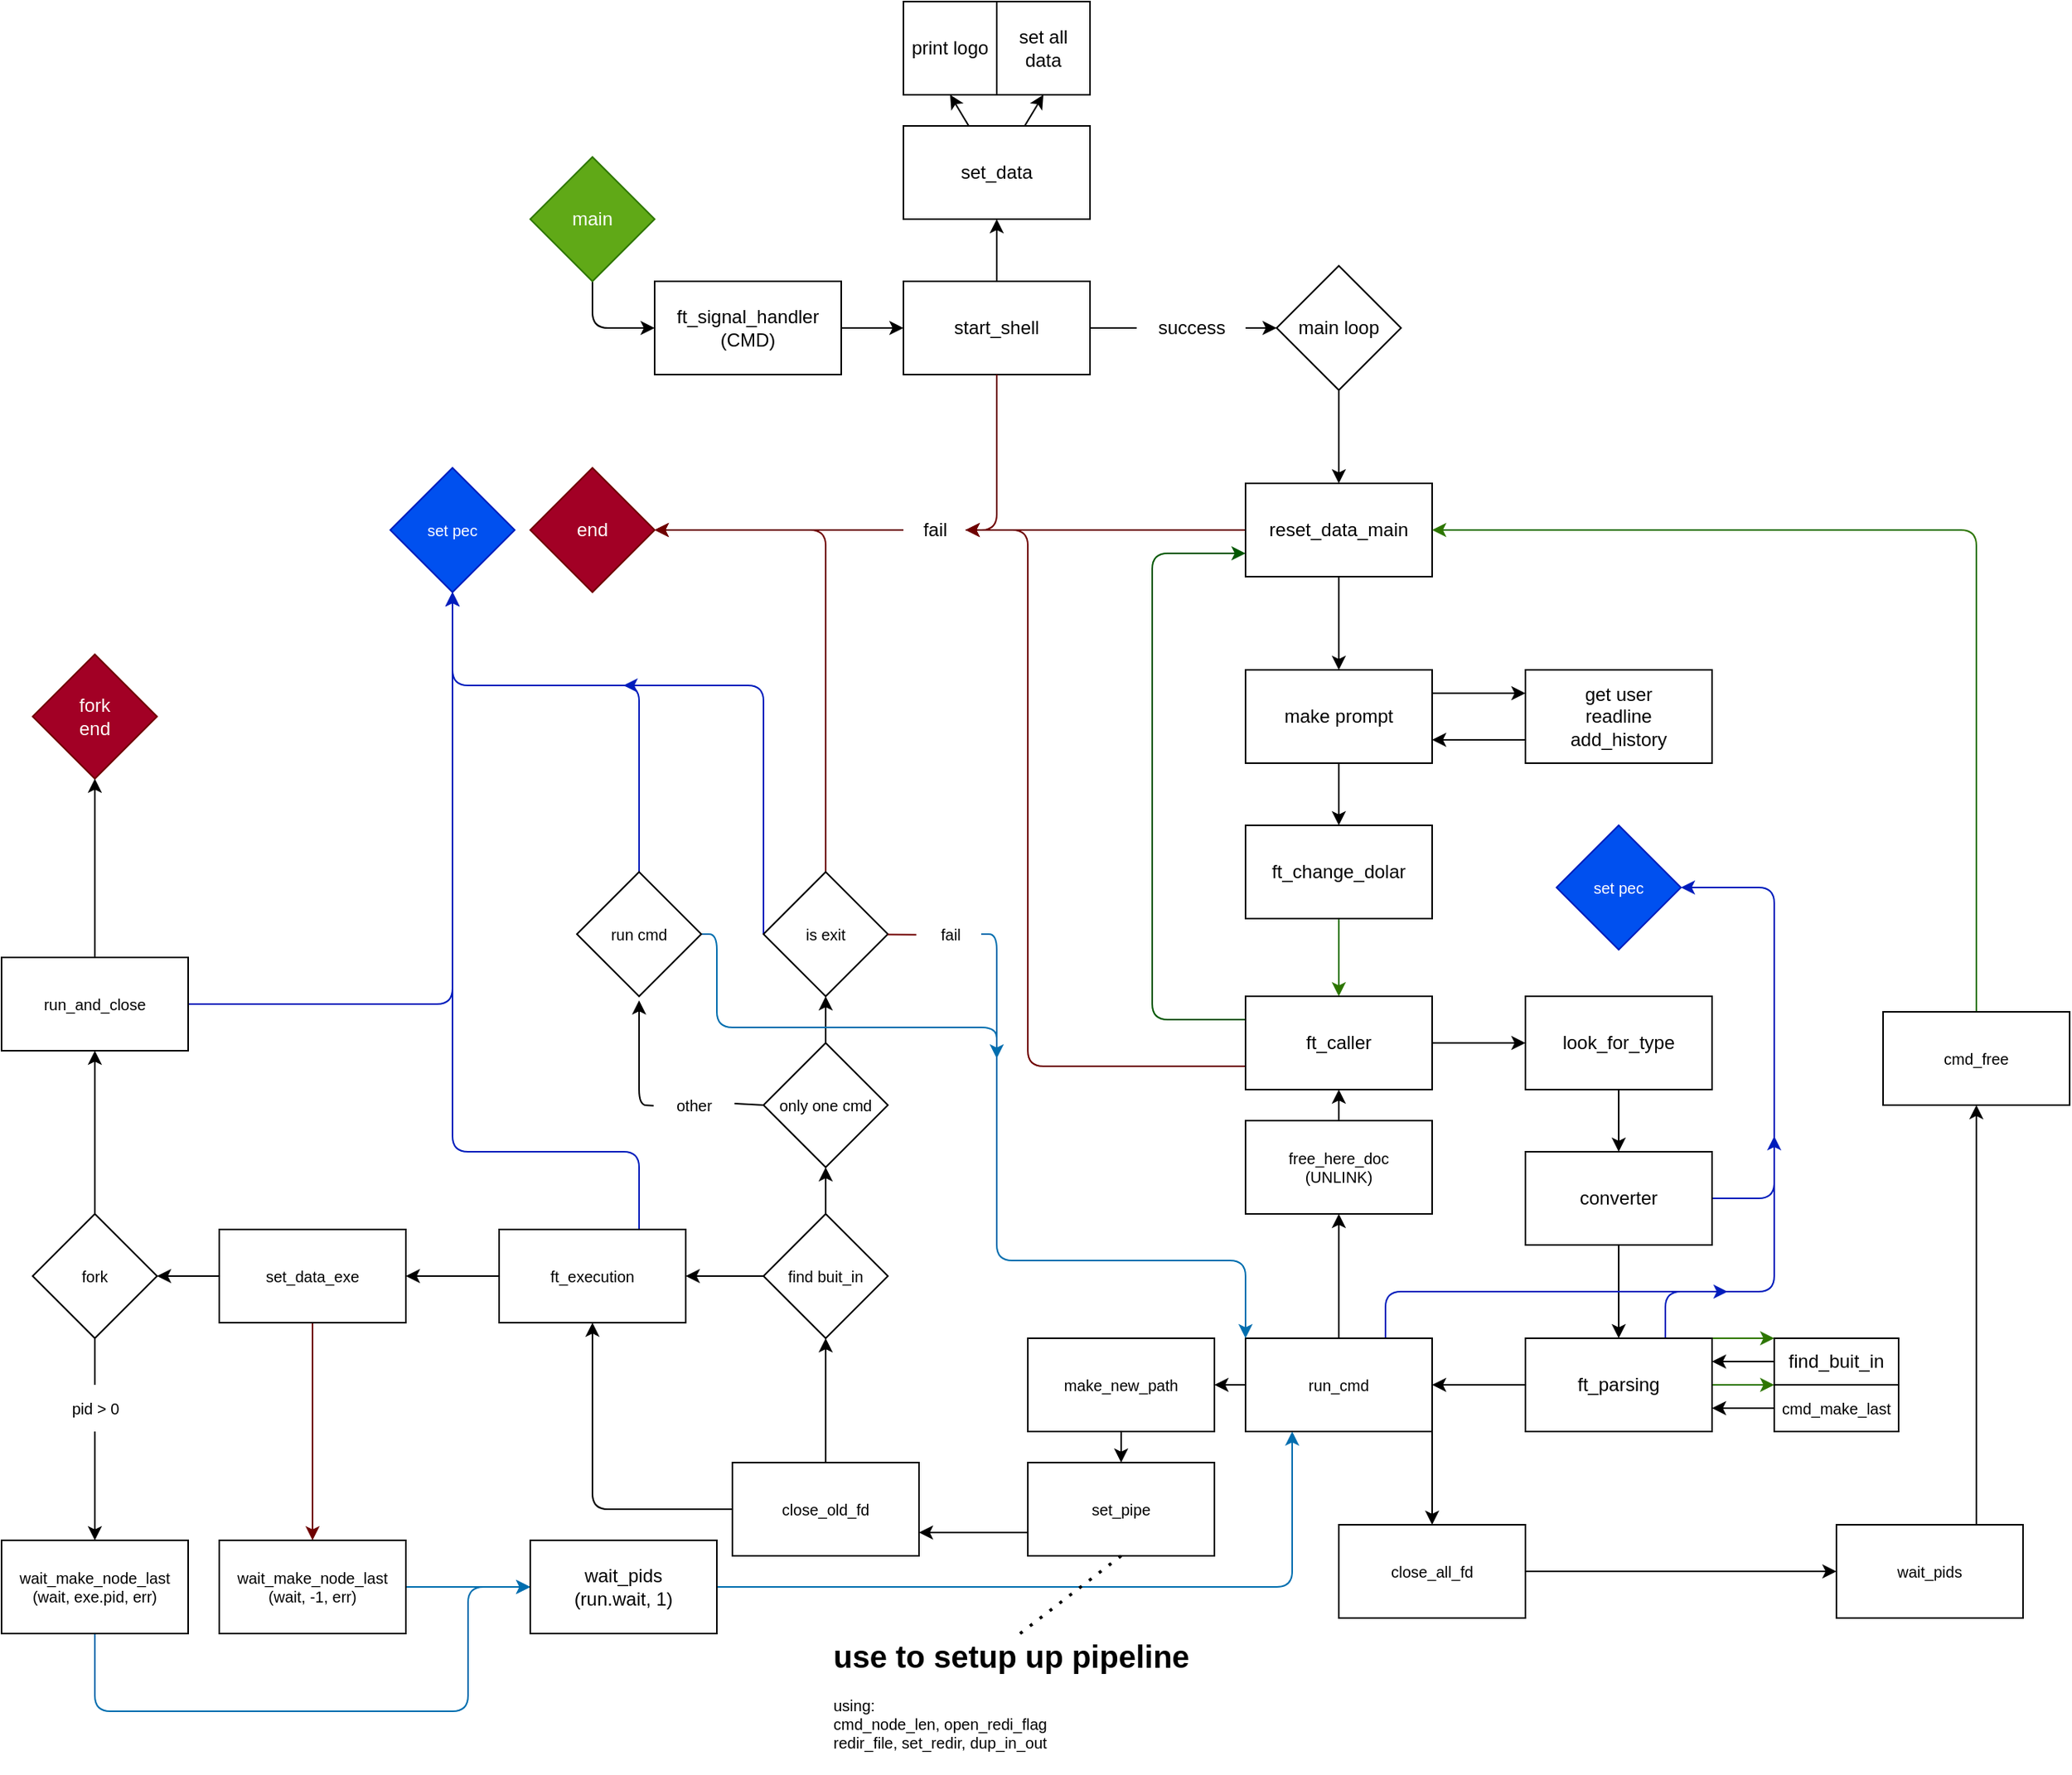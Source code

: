 <mxfile>
    <diagram id="6LmADhTCyOBZ9K1lTfks" name="v1">
        <mxGraphModel dx="340" dy="365" grid="1" gridSize="10" guides="1" tooltips="1" connect="1" arrows="1" fold="1" page="1" pageScale="1" pageWidth="3000" pageHeight="3000" math="0" shadow="0">
            <root>
                <mxCell id="0"/>
                <mxCell id="1" parent="0"/>
                <mxCell id="_375EwU7DWHm3rKHSqib-2" style="edgeStyle=none;html=1;exitX=0.5;exitY=1;exitDx=0;exitDy=0;entryX=0;entryY=0.5;entryDx=0;entryDy=0;" parent="1" source="_375EwU7DWHm3rKHSqib-1" target="_375EwU7DWHm3rKHSqib-3" edge="1">
                    <mxGeometry relative="1" as="geometry">
                        <mxPoint x="440" y="280" as="targetPoint"/>
                        <Array as="points">
                            <mxPoint x="400" y="270"/>
                        </Array>
                    </mxGeometry>
                </mxCell>
                <mxCell id="_375EwU7DWHm3rKHSqib-1" value="main" style="rhombus;whiteSpace=wrap;html=1;fillColor=#60a917;fontColor=#ffffff;strokeColor=#2D7600;" parent="1" vertex="1">
                    <mxGeometry x="360" y="160" width="80" height="80" as="geometry"/>
                </mxCell>
                <mxCell id="_375EwU7DWHm3rKHSqib-7" style="edgeStyle=none;html=1;exitX=1;exitY=0.5;exitDx=0;exitDy=0;entryX=0;entryY=0.5;entryDx=0;entryDy=0;" parent="1" source="_375EwU7DWHm3rKHSqib-3" target="_375EwU7DWHm3rKHSqib-6" edge="1">
                    <mxGeometry relative="1" as="geometry"/>
                </mxCell>
                <mxCell id="_375EwU7DWHm3rKHSqib-3" value="ft_signal_handler&lt;br&gt;(CMD)" style="whiteSpace=wrap;html=1;" parent="1" vertex="1">
                    <mxGeometry x="440" y="240" width="120" height="60" as="geometry"/>
                </mxCell>
                <mxCell id="_375EwU7DWHm3rKHSqib-9" style="edgeStyle=none;html=1;entryX=0.5;entryY=1;entryDx=0;entryDy=0;" parent="1" source="_375EwU7DWHm3rKHSqib-6" target="_375EwU7DWHm3rKHSqib-8" edge="1">
                    <mxGeometry relative="1" as="geometry"/>
                </mxCell>
                <mxCell id="cSVzQUPU0xkimsoM0KOn-6" style="edgeStyle=none;html=1;entryX=1;entryY=0.5;entryDx=0;entryDy=0;startArrow=none;fillColor=#a20025;strokeColor=#6F0000;" parent="1" source="cSVzQUPU0xkimsoM0KOn-7" target="cSVzQUPU0xkimsoM0KOn-5" edge="1">
                    <mxGeometry relative="1" as="geometry">
                        <mxPoint x="660" y="370" as="targetPoint"/>
                        <Array as="points"/>
                    </mxGeometry>
                </mxCell>
                <mxCell id="cSVzQUPU0xkimsoM0KOn-10" style="edgeStyle=none;html=1;startArrow=none;entryX=0;entryY=0.5;entryDx=0;entryDy=0;" parent="1" source="cSVzQUPU0xkimsoM0KOn-12" target="cSVzQUPU0xkimsoM0KOn-16" edge="1">
                    <mxGeometry relative="1" as="geometry">
                        <mxPoint x="840.0" y="270" as="targetPoint"/>
                    </mxGeometry>
                </mxCell>
                <mxCell id="_375EwU7DWHm3rKHSqib-6" value="start_shell" style="whiteSpace=wrap;html=1;" parent="1" vertex="1">
                    <mxGeometry x="600" y="240" width="120" height="60" as="geometry"/>
                </mxCell>
                <mxCell id="cSVzQUPU0xkimsoM0KOn-3" style="edgeStyle=none;html=1;entryX=0.5;entryY=1;entryDx=0;entryDy=0;" parent="1" source="_375EwU7DWHm3rKHSqib-8" target="cSVzQUPU0xkimsoM0KOn-1" edge="1">
                    <mxGeometry relative="1" as="geometry"/>
                </mxCell>
                <mxCell id="cSVzQUPU0xkimsoM0KOn-4" style="edgeStyle=none;html=1;entryX=0.5;entryY=1;entryDx=0;entryDy=0;" parent="1" source="_375EwU7DWHm3rKHSqib-8" target="cSVzQUPU0xkimsoM0KOn-2" edge="1">
                    <mxGeometry relative="1" as="geometry"/>
                </mxCell>
                <mxCell id="_375EwU7DWHm3rKHSqib-8" value="set_data" style="whiteSpace=wrap;html=1;" parent="1" vertex="1">
                    <mxGeometry x="600" y="140" width="120" height="60" as="geometry"/>
                </mxCell>
                <mxCell id="cSVzQUPU0xkimsoM0KOn-1" value="set all data" style="whiteSpace=wrap;html=1;" parent="1" vertex="1">
                    <mxGeometry x="660" y="60" width="60" height="60" as="geometry"/>
                </mxCell>
                <mxCell id="cSVzQUPU0xkimsoM0KOn-2" value="print logo" style="whiteSpace=wrap;html=1;" parent="1" vertex="1">
                    <mxGeometry x="600" y="60" width="60" height="60" as="geometry"/>
                </mxCell>
                <mxCell id="cSVzQUPU0xkimsoM0KOn-5" value="end" style="rhombus;whiteSpace=wrap;html=1;fillColor=#a20025;fontColor=#ffffff;strokeColor=#6F0000;" parent="1" vertex="1">
                    <mxGeometry x="360" y="360" width="80" height="80" as="geometry"/>
                </mxCell>
                <mxCell id="cSVzQUPU0xkimsoM0KOn-9" value="" style="edgeStyle=none;html=1;entryX=1;entryY=0.5;entryDx=0;entryDy=0;endArrow=none;exitX=0.5;exitY=1;exitDx=0;exitDy=0;fillColor=#a20025;strokeColor=#6F0000;" parent="1" source="_375EwU7DWHm3rKHSqib-6" target="cSVzQUPU0xkimsoM0KOn-7" edge="1">
                    <mxGeometry relative="1" as="geometry">
                        <mxPoint x="440" y="400" as="targetPoint"/>
                        <mxPoint x="660" y="350" as="sourcePoint"/>
                        <Array as="points">
                            <mxPoint x="660" y="400"/>
                        </Array>
                    </mxGeometry>
                </mxCell>
                <mxCell id="cSVzQUPU0xkimsoM0KOn-7" value="fail" style="text;html=1;align=center;verticalAlign=middle;resizable=0;points=[];autosize=1;strokeColor=none;fillColor=none;" parent="1" vertex="1">
                    <mxGeometry x="600" y="385" width="40" height="30" as="geometry"/>
                </mxCell>
                <mxCell id="cSVzQUPU0xkimsoM0KOn-13" value="" style="edgeStyle=none;html=1;endArrow=none;" parent="1" source="_375EwU7DWHm3rKHSqib-6" target="cSVzQUPU0xkimsoM0KOn-12" edge="1">
                    <mxGeometry relative="1" as="geometry">
                        <mxPoint x="840.0" y="270" as="targetPoint"/>
                        <mxPoint x="720.0" y="270" as="sourcePoint"/>
                    </mxGeometry>
                </mxCell>
                <mxCell id="cSVzQUPU0xkimsoM0KOn-12" value="success" style="text;html=1;align=center;verticalAlign=middle;resizable=0;points=[];autosize=1;strokeColor=none;fillColor=none;" parent="1" vertex="1">
                    <mxGeometry x="750" y="255" width="70" height="30" as="geometry"/>
                </mxCell>
                <mxCell id="cSVzQUPU0xkimsoM0KOn-18" style="edgeStyle=none;html=1;entryX=0.5;entryY=0;entryDx=0;entryDy=0;" parent="1" source="cSVzQUPU0xkimsoM0KOn-16" target="cSVzQUPU0xkimsoM0KOn-17" edge="1">
                    <mxGeometry relative="1" as="geometry"/>
                </mxCell>
                <mxCell id="cSVzQUPU0xkimsoM0KOn-16" value="main loop" style="rhombus;whiteSpace=wrap;html=1;" parent="1" vertex="1">
                    <mxGeometry x="840" y="230" width="80" height="80" as="geometry"/>
                </mxCell>
                <mxCell id="cSVzQUPU0xkimsoM0KOn-19" style="edgeStyle=none;html=1;fillColor=#a20025;strokeColor=#6F0000;" parent="1" source="cSVzQUPU0xkimsoM0KOn-17" edge="1">
                    <mxGeometry relative="1" as="geometry">
                        <mxPoint x="640.0" y="400" as="targetPoint"/>
                    </mxGeometry>
                </mxCell>
                <mxCell id="cSVzQUPU0xkimsoM0KOn-21" style="edgeStyle=none;html=1;exitX=0.5;exitY=1;exitDx=0;exitDy=0;" parent="1" source="cSVzQUPU0xkimsoM0KOn-17" target="cSVzQUPU0xkimsoM0KOn-20" edge="1">
                    <mxGeometry relative="1" as="geometry"/>
                </mxCell>
                <mxCell id="cSVzQUPU0xkimsoM0KOn-17" value="reset_data_main" style="whiteSpace=wrap;html=1;" parent="1" vertex="1">
                    <mxGeometry x="820" y="370" width="120" height="60" as="geometry"/>
                </mxCell>
                <mxCell id="cSVzQUPU0xkimsoM0KOn-23" style="edgeStyle=none;html=1;exitX=1;exitY=0.25;exitDx=0;exitDy=0;entryX=0;entryY=0.25;entryDx=0;entryDy=0;" parent="1" source="cSVzQUPU0xkimsoM0KOn-20" target="cSVzQUPU0xkimsoM0KOn-22" edge="1">
                    <mxGeometry relative="1" as="geometry"/>
                </mxCell>
                <mxCell id="cSVzQUPU0xkimsoM0KOn-25" style="edgeStyle=none;html=1;exitX=0.5;exitY=1;exitDx=0;exitDy=0;entryX=0.5;entryY=0;entryDx=0;entryDy=0;" parent="1" source="cSVzQUPU0xkimsoM0KOn-20" target="cSVzQUPU0xkimsoM0KOn-24" edge="1">
                    <mxGeometry relative="1" as="geometry"/>
                </mxCell>
                <mxCell id="cSVzQUPU0xkimsoM0KOn-20" value="make prompt" style="whiteSpace=wrap;html=1;" parent="1" vertex="1">
                    <mxGeometry x="820" y="490" width="120" height="60" as="geometry"/>
                </mxCell>
                <mxCell id="cSVzQUPU0xkimsoM0KOn-30" style="edgeStyle=none;html=1;entryX=1;entryY=0.75;entryDx=0;entryDy=0;exitX=0;exitY=0.75;exitDx=0;exitDy=0;" parent="1" source="cSVzQUPU0xkimsoM0KOn-22" target="cSVzQUPU0xkimsoM0KOn-20" edge="1">
                    <mxGeometry relative="1" as="geometry"/>
                </mxCell>
                <mxCell id="cSVzQUPU0xkimsoM0KOn-22" value="get user&lt;br&gt;readline&lt;br&gt;add_history" style="whiteSpace=wrap;html=1;" parent="1" vertex="1">
                    <mxGeometry x="1000" y="490" width="120" height="60" as="geometry"/>
                </mxCell>
                <mxCell id="cSVzQUPU0xkimsoM0KOn-27" style="edgeStyle=none;html=1;exitX=0.5;exitY=1;exitDx=0;exitDy=0;entryX=0.5;entryY=0;entryDx=0;entryDy=0;fillColor=#60a917;strokeColor=#2D7600;" parent="1" source="cSVzQUPU0xkimsoM0KOn-24" target="cSVzQUPU0xkimsoM0KOn-26" edge="1">
                    <mxGeometry relative="1" as="geometry"/>
                </mxCell>
                <mxCell id="cSVzQUPU0xkimsoM0KOn-24" value="ft_change_dolar" style="whiteSpace=wrap;html=1;" parent="1" vertex="1">
                    <mxGeometry x="820" y="590" width="120" height="60" as="geometry"/>
                </mxCell>
                <mxCell id="cSVzQUPU0xkimsoM0KOn-29" style="edgeStyle=none;html=1;entryX=0;entryY=0.5;entryDx=0;entryDy=0;exitX=1;exitY=0.5;exitDx=0;exitDy=0;" parent="1" source="cSVzQUPU0xkimsoM0KOn-26" target="cSVzQUPU0xkimsoM0KOn-28" edge="1">
                    <mxGeometry relative="1" as="geometry">
                        <mxPoint x="950" y="700" as="sourcePoint"/>
                        <mxPoint x="960" y="720" as="targetPoint"/>
                    </mxGeometry>
                </mxCell>
                <mxCell id="cSVzQUPU0xkimsoM0KOn-49" style="edgeStyle=none;html=1;fontSize=10;entryX=0;entryY=0.75;entryDx=0;entryDy=0;exitX=0;exitY=0.25;exitDx=0;exitDy=0;fillColor=#008a00;strokeColor=#005700;" parent="1" source="cSVzQUPU0xkimsoM0KOn-26" target="cSVzQUPU0xkimsoM0KOn-17" edge="1">
                    <mxGeometry relative="1" as="geometry">
                        <mxPoint x="760" y="540" as="targetPoint"/>
                        <Array as="points">
                            <mxPoint x="760" y="715"/>
                            <mxPoint x="760" y="415"/>
                        </Array>
                    </mxGeometry>
                </mxCell>
                <mxCell id="cSVzQUPU0xkimsoM0KOn-51" style="edgeStyle=none;html=1;fontSize=10;exitX=0;exitY=0.75;exitDx=0;exitDy=0;fillColor=#a20025;strokeColor=#6F0000;" parent="1" source="cSVzQUPU0xkimsoM0KOn-26" edge="1">
                    <mxGeometry relative="1" as="geometry">
                        <mxPoint x="640" y="400" as="targetPoint"/>
                        <Array as="points">
                            <mxPoint x="680" y="745"/>
                            <mxPoint x="680" y="400"/>
                        </Array>
                    </mxGeometry>
                </mxCell>
                <mxCell id="cSVzQUPU0xkimsoM0KOn-26" value="ft_caller" style="whiteSpace=wrap;html=1;" parent="1" vertex="1">
                    <mxGeometry x="820" y="700" width="120" height="60" as="geometry"/>
                </mxCell>
                <mxCell id="cSVzQUPU0xkimsoM0KOn-34" style="edgeStyle=none;html=1;" parent="1" source="cSVzQUPU0xkimsoM0KOn-28" target="cSVzQUPU0xkimsoM0KOn-33" edge="1">
                    <mxGeometry relative="1" as="geometry"/>
                </mxCell>
                <mxCell id="cSVzQUPU0xkimsoM0KOn-28" value="look_for_type" style="whiteSpace=wrap;html=1;" parent="1" vertex="1">
                    <mxGeometry x="1000" y="700" width="120" height="60" as="geometry"/>
                </mxCell>
                <mxCell id="cSVzQUPU0xkimsoM0KOn-36" style="edgeStyle=none;html=1;exitX=0.5;exitY=1;exitDx=0;exitDy=0;entryX=0.5;entryY=0;entryDx=0;entryDy=0;" parent="1" source="cSVzQUPU0xkimsoM0KOn-33" target="cSVzQUPU0xkimsoM0KOn-35" edge="1">
                    <mxGeometry relative="1" as="geometry"/>
                </mxCell>
                <mxCell id="cSVzQUPU0xkimsoM0KOn-84" style="edgeStyle=none;html=1;fontSize=10;entryX=1;entryY=0.5;entryDx=0;entryDy=0;fillColor=#0050ef;strokeColor=#001DBC;" parent="1" source="cSVzQUPU0xkimsoM0KOn-33" target="cSVzQUPU0xkimsoM0KOn-83" edge="1">
                    <mxGeometry relative="1" as="geometry">
                        <mxPoint x="1160" y="640" as="targetPoint"/>
                        <Array as="points">
                            <mxPoint x="1160" y="830"/>
                            <mxPoint x="1160" y="630"/>
                        </Array>
                    </mxGeometry>
                </mxCell>
                <mxCell id="cSVzQUPU0xkimsoM0KOn-33" value="converter&lt;br&gt;" style="whiteSpace=wrap;html=1;" parent="1" vertex="1">
                    <mxGeometry x="1000" y="800" width="120" height="60" as="geometry"/>
                </mxCell>
                <mxCell id="cSVzQUPU0xkimsoM0KOn-38" style="edgeStyle=none;html=1;exitX=1;exitY=0;exitDx=0;exitDy=0;entryX=0;entryY=0;entryDx=0;entryDy=0;fillColor=#60a917;strokeColor=#2D7600;" parent="1" source="cSVzQUPU0xkimsoM0KOn-35" target="cSVzQUPU0xkimsoM0KOn-37" edge="1">
                    <mxGeometry relative="1" as="geometry"/>
                </mxCell>
                <mxCell id="cSVzQUPU0xkimsoM0KOn-42" style="edgeStyle=none;html=1;entryX=0;entryY=0;entryDx=0;entryDy=0;fontSize=10;fillColor=#60a917;strokeColor=#2D7600;" parent="1" source="cSVzQUPU0xkimsoM0KOn-35" target="cSVzQUPU0xkimsoM0KOn-40" edge="1">
                    <mxGeometry relative="1" as="geometry"/>
                </mxCell>
                <mxCell id="cSVzQUPU0xkimsoM0KOn-44" style="edgeStyle=none;html=1;entryX=1;entryY=0.5;entryDx=0;entryDy=0;fontSize=10;" parent="1" source="cSVzQUPU0xkimsoM0KOn-35" target="cSVzQUPU0xkimsoM0KOn-43" edge="1">
                    <mxGeometry relative="1" as="geometry"/>
                </mxCell>
                <mxCell id="cSVzQUPU0xkimsoM0KOn-85" style="edgeStyle=none;html=1;exitX=0.75;exitY=0;exitDx=0;exitDy=0;fontSize=10;fillColor=#0050ef;strokeColor=#001DBC;" parent="1" source="cSVzQUPU0xkimsoM0KOn-35" edge="1">
                    <mxGeometry relative="1" as="geometry">
                        <mxPoint x="1160" y="790" as="targetPoint"/>
                        <Array as="points">
                            <mxPoint x="1090" y="890"/>
                            <mxPoint x="1160" y="890"/>
                        </Array>
                    </mxGeometry>
                </mxCell>
                <mxCell id="cSVzQUPU0xkimsoM0KOn-35" value="ft_parsing" style="whiteSpace=wrap;html=1;" parent="1" vertex="1">
                    <mxGeometry x="1000" y="920" width="120" height="60" as="geometry"/>
                </mxCell>
                <mxCell id="cSVzQUPU0xkimsoM0KOn-41" style="edgeStyle=none;html=1;entryX=1;entryY=0.25;entryDx=0;entryDy=0;" parent="1" source="cSVzQUPU0xkimsoM0KOn-37" target="cSVzQUPU0xkimsoM0KOn-35" edge="1">
                    <mxGeometry relative="1" as="geometry"/>
                </mxCell>
                <mxCell id="cSVzQUPU0xkimsoM0KOn-37" value="find_buit_in" style="whiteSpace=wrap;html=1;" parent="1" vertex="1">
                    <mxGeometry x="1160" y="920" width="80" height="30" as="geometry"/>
                </mxCell>
                <mxCell id="cSVzQUPU0xkimsoM0KOn-45" style="edgeStyle=none;html=1;entryX=1;entryY=0.75;entryDx=0;entryDy=0;fontSize=10;" parent="1" source="cSVzQUPU0xkimsoM0KOn-40" target="cSVzQUPU0xkimsoM0KOn-35" edge="1">
                    <mxGeometry relative="1" as="geometry"/>
                </mxCell>
                <mxCell id="cSVzQUPU0xkimsoM0KOn-40" value="&lt;font style=&quot;font-size: 10px;&quot;&gt;cmd_make_last&lt;/font&gt;" style="whiteSpace=wrap;html=1;" parent="1" vertex="1">
                    <mxGeometry x="1160" y="950" width="80" height="30" as="geometry"/>
                </mxCell>
                <mxCell id="cSVzQUPU0xkimsoM0KOn-47" style="edgeStyle=none;html=1;entryX=0.5;entryY=1;entryDx=0;entryDy=0;fontSize=10;" parent="1" source="cSVzQUPU0xkimsoM0KOn-43" target="cSVzQUPU0xkimsoM0KOn-46" edge="1">
                    <mxGeometry relative="1" as="geometry"/>
                </mxCell>
                <mxCell id="cSVzQUPU0xkimsoM0KOn-53" style="edgeStyle=none;html=1;exitX=0;exitY=0.5;exitDx=0;exitDy=0;entryX=1;entryY=0.5;entryDx=0;entryDy=0;fontSize=10;" parent="1" source="cSVzQUPU0xkimsoM0KOn-43" target="cSVzQUPU0xkimsoM0KOn-52" edge="1">
                    <mxGeometry relative="1" as="geometry"/>
                </mxCell>
                <mxCell id="cSVzQUPU0xkimsoM0KOn-86" style="edgeStyle=none;html=1;exitX=0.75;exitY=0;exitDx=0;exitDy=0;fontSize=10;fillColor=#0050ef;strokeColor=#001DBC;" parent="1" source="cSVzQUPU0xkimsoM0KOn-43" edge="1">
                    <mxGeometry relative="1" as="geometry">
                        <mxPoint x="1130" y="890" as="targetPoint"/>
                        <Array as="points">
                            <mxPoint x="910" y="890"/>
                        </Array>
                    </mxGeometry>
                </mxCell>
                <mxCell id="cSVzQUPU0xkimsoM0KOn-120" style="edgeStyle=none;html=1;exitX=1;exitY=1;exitDx=0;exitDy=0;entryX=0.5;entryY=0;entryDx=0;entryDy=0;fontSize=10;" parent="1" source="cSVzQUPU0xkimsoM0KOn-43" target="cSVzQUPU0xkimsoM0KOn-119" edge="1">
                    <mxGeometry relative="1" as="geometry"/>
                </mxCell>
                <mxCell id="cSVzQUPU0xkimsoM0KOn-43" value="run_cmd" style="whiteSpace=wrap;html=1;fontSize=10;" parent="1" vertex="1">
                    <mxGeometry x="820" y="920" width="120" height="60" as="geometry"/>
                </mxCell>
                <mxCell id="cSVzQUPU0xkimsoM0KOn-50" style="edgeStyle=none;html=1;entryX=0.5;entryY=1;entryDx=0;entryDy=0;fontSize=10;" parent="1" source="cSVzQUPU0xkimsoM0KOn-46" target="cSVzQUPU0xkimsoM0KOn-26" edge="1">
                    <mxGeometry relative="1" as="geometry"/>
                </mxCell>
                <mxCell id="cSVzQUPU0xkimsoM0KOn-46" value="free_here_doc&lt;br&gt;(UNLINK)" style="whiteSpace=wrap;html=1;fontSize=10;" parent="1" vertex="1">
                    <mxGeometry x="820" y="780" width="120" height="60" as="geometry"/>
                </mxCell>
                <mxCell id="cSVzQUPU0xkimsoM0KOn-59" style="edgeStyle=none;html=1;entryX=0.5;entryY=0;entryDx=0;entryDy=0;fontSize=10;" parent="1" source="cSVzQUPU0xkimsoM0KOn-52" target="cSVzQUPU0xkimsoM0KOn-54" edge="1">
                    <mxGeometry relative="1" as="geometry"/>
                </mxCell>
                <mxCell id="cSVzQUPU0xkimsoM0KOn-52" value="make_new_path" style="whiteSpace=wrap;html=1;fontSize=10;" parent="1" vertex="1">
                    <mxGeometry x="680" y="920" width="120" height="60" as="geometry"/>
                </mxCell>
                <mxCell id="cSVzQUPU0xkimsoM0KOn-57" style="edgeStyle=none;html=1;exitX=0;exitY=0.75;exitDx=0;exitDy=0;fontSize=10;entryX=1;entryY=0.75;entryDx=0;entryDy=0;" parent="1" source="cSVzQUPU0xkimsoM0KOn-54" target="cSVzQUPU0xkimsoM0KOn-58" edge="1">
                    <mxGeometry relative="1" as="geometry">
                        <mxPoint x="640" y="1075.143" as="targetPoint"/>
                    </mxGeometry>
                </mxCell>
                <mxCell id="cSVzQUPU0xkimsoM0KOn-54" value="set_pipe" style="whiteSpace=wrap;html=1;fontSize=10;" parent="1" vertex="1">
                    <mxGeometry x="680" y="1000" width="120" height="60" as="geometry"/>
                </mxCell>
                <mxCell id="cSVzQUPU0xkimsoM0KOn-56" value="&lt;h1&gt;use to setup up pipeline&amp;nbsp;&lt;/h1&gt;&lt;div&gt;using:&lt;/div&gt;&lt;div&gt;cmd_node_len, open_redi_flag&lt;/div&gt;&lt;div&gt;redir_file, set_redir, dup_in_out&lt;/div&gt;" style="text;html=1;strokeColor=none;fillColor=none;spacing=5;spacingTop=-20;whiteSpace=wrap;overflow=hidden;rounded=0;fontSize=10;" parent="1" vertex="1">
                    <mxGeometry x="550" y="1110" width="250" height="90" as="geometry"/>
                </mxCell>
                <mxCell id="cSVzQUPU0xkimsoM0KOn-62" style="edgeStyle=none;html=1;exitX=0.5;exitY=0;exitDx=0;exitDy=0;entryX=0.5;entryY=1;entryDx=0;entryDy=0;fontSize=10;" parent="1" source="cSVzQUPU0xkimsoM0KOn-58" target="cSVzQUPU0xkimsoM0KOn-61" edge="1">
                    <mxGeometry relative="1" as="geometry"/>
                </mxCell>
                <mxCell id="cSVzQUPU0xkimsoM0KOn-91" style="edgeStyle=none;html=1;fontSize=10;entryX=0.5;entryY=1;entryDx=0;entryDy=0;" parent="1" source="cSVzQUPU0xkimsoM0KOn-58" target="cSVzQUPU0xkimsoM0KOn-89" edge="1">
                    <mxGeometry relative="1" as="geometry">
                        <mxPoint x="410" y="920" as="targetPoint"/>
                        <Array as="points">
                            <mxPoint x="400" y="1030"/>
                        </Array>
                    </mxGeometry>
                </mxCell>
                <mxCell id="cSVzQUPU0xkimsoM0KOn-58" value="close_old_fd" style="whiteSpace=wrap;html=1;fontSize=10;" parent="1" vertex="1">
                    <mxGeometry x="490" y="1000" width="120" height="60" as="geometry"/>
                </mxCell>
                <mxCell id="cSVzQUPU0xkimsoM0KOn-60" value="fork&lt;br&gt;end" style="rhombus;whiteSpace=wrap;html=1;fillColor=#a20025;fontColor=#ffffff;strokeColor=#6F0000;" parent="1" vertex="1">
                    <mxGeometry x="40" y="480" width="80" height="80" as="geometry"/>
                </mxCell>
                <mxCell id="cSVzQUPU0xkimsoM0KOn-64" style="edgeStyle=none;html=1;entryX=0.5;entryY=1;entryDx=0;entryDy=0;fontSize=10;" parent="1" source="cSVzQUPU0xkimsoM0KOn-61" target="cSVzQUPU0xkimsoM0KOn-68" edge="1">
                    <mxGeometry relative="1" as="geometry"/>
                </mxCell>
                <mxCell id="cSVzQUPU0xkimsoM0KOn-90" style="edgeStyle=none;html=1;exitX=0;exitY=0.5;exitDx=0;exitDy=0;fontSize=10;" parent="1" source="cSVzQUPU0xkimsoM0KOn-61" target="cSVzQUPU0xkimsoM0KOn-89" edge="1">
                    <mxGeometry relative="1" as="geometry"/>
                </mxCell>
                <mxCell id="cSVzQUPU0xkimsoM0KOn-61" value="find buit_in" style="rhombus;whiteSpace=wrap;html=1;fontSize=10;" parent="1" vertex="1">
                    <mxGeometry x="510" y="840" width="80" height="80" as="geometry"/>
                </mxCell>
                <mxCell id="cSVzQUPU0xkimsoM0KOn-65" style="edgeStyle=none;html=1;fontSize=10;entryX=1;entryY=0.5;entryDx=0;entryDy=0;fillColor=#a20025;strokeColor=#6F0000;" parent="1" source="cSVzQUPU0xkimsoM0KOn-63" target="cSVzQUPU0xkimsoM0KOn-5" edge="1">
                    <mxGeometry relative="1" as="geometry">
                        <mxPoint x="580" y="410" as="targetPoint"/>
                        <Array as="points">
                            <mxPoint x="550" y="400"/>
                        </Array>
                    </mxGeometry>
                </mxCell>
                <mxCell id="cSVzQUPU0xkimsoM0KOn-70" style="edgeStyle=none;html=1;fontSize=10;entryX=0;entryY=0;entryDx=0;entryDy=0;startArrow=none;fillColor=#1ba1e2;strokeColor=#006EAF;" parent="1" source="cSVzQUPU0xkimsoM0KOn-67" target="cSVzQUPU0xkimsoM0KOn-43" edge="1">
                    <mxGeometry relative="1" as="geometry">
                        <mxPoint x="760" y="840" as="targetPoint"/>
                        <Array as="points">
                            <mxPoint x="660" y="660"/>
                            <mxPoint x="660" y="870"/>
                            <mxPoint x="820" y="870"/>
                        </Array>
                    </mxGeometry>
                </mxCell>
                <mxCell id="cSVzQUPU0xkimsoM0KOn-82" style="edgeStyle=none;html=1;exitX=0;exitY=0.5;exitDx=0;exitDy=0;fontSize=10;fillColor=#0050ef;strokeColor=#001DBC;" parent="1" source="cSVzQUPU0xkimsoM0KOn-63" edge="1">
                    <mxGeometry relative="1" as="geometry">
                        <mxPoint x="420" y="500" as="targetPoint"/>
                        <Array as="points">
                            <mxPoint x="510" y="500"/>
                        </Array>
                    </mxGeometry>
                </mxCell>
                <mxCell id="cSVzQUPU0xkimsoM0KOn-63" value="is exit" style="rhombus;whiteSpace=wrap;html=1;fontSize=10;" parent="1" vertex="1">
                    <mxGeometry x="510" y="620" width="80" height="80" as="geometry"/>
                </mxCell>
                <mxCell id="cSVzQUPU0xkimsoM0KOn-69" style="edgeStyle=none;html=1;exitX=0.5;exitY=0;exitDx=0;exitDy=0;entryX=0.5;entryY=1;entryDx=0;entryDy=0;fontSize=10;" parent="1" source="cSVzQUPU0xkimsoM0KOn-68" target="cSVzQUPU0xkimsoM0KOn-63" edge="1">
                    <mxGeometry relative="1" as="geometry"/>
                </mxCell>
                <mxCell id="cSVzQUPU0xkimsoM0KOn-73" style="edgeStyle=none;html=1;fontSize=10;startArrow=none;exitX=-0.013;exitY=0.511;exitDx=0;exitDy=0;exitPerimeter=0;entryX=0.5;entryY=1.033;entryDx=0;entryDy=0;entryPerimeter=0;" parent="1" source="cSVzQUPU0xkimsoM0KOn-75" target="cSVzQUPU0xkimsoM0KOn-74" edge="1">
                    <mxGeometry relative="1" as="geometry">
                        <mxPoint x="430" y="720" as="targetPoint"/>
                        <mxPoint x="430" y="760" as="sourcePoint"/>
                        <Array as="points">
                            <mxPoint x="430" y="770"/>
                        </Array>
                    </mxGeometry>
                </mxCell>
                <mxCell id="cSVzQUPU0xkimsoM0KOn-68" value="only one cmd" style="rhombus;whiteSpace=wrap;html=1;fontSize=10;" parent="1" vertex="1">
                    <mxGeometry x="510" y="730" width="80" height="80" as="geometry"/>
                </mxCell>
                <mxCell id="cSVzQUPU0xkimsoM0KOn-72" value="" style="edgeStyle=none;html=1;fontSize=10;entryX=-0.043;entryY=0.511;entryDx=0;entryDy=0;endArrow=none;entryPerimeter=0;fillColor=#a20025;strokeColor=#6F0000;" parent="1" source="cSVzQUPU0xkimsoM0KOn-63" target="cSVzQUPU0xkimsoM0KOn-67" edge="1">
                    <mxGeometry relative="1" as="geometry">
                        <mxPoint x="820" y="920" as="targetPoint"/>
                        <mxPoint x="620" y="680" as="sourcePoint"/>
                        <Array as="points"/>
                    </mxGeometry>
                </mxCell>
                <mxCell id="cSVzQUPU0xkimsoM0KOn-67" value="fail" style="text;html=1;align=center;verticalAlign=middle;resizable=0;points=[];autosize=1;strokeColor=none;fillColor=none;fontSize=10;" parent="1" vertex="1">
                    <mxGeometry x="610" y="645" width="40" height="30" as="geometry"/>
                </mxCell>
                <mxCell id="cSVzQUPU0xkimsoM0KOn-81" style="edgeStyle=none;html=1;entryX=0.5;entryY=1;entryDx=0;entryDy=0;fontSize=10;fillColor=#0050ef;strokeColor=#001DBC;" parent="1" source="cSVzQUPU0xkimsoM0KOn-74" target="cSVzQUPU0xkimsoM0KOn-80" edge="1">
                    <mxGeometry relative="1" as="geometry">
                        <Array as="points">
                            <mxPoint x="430" y="500"/>
                            <mxPoint x="310" y="500"/>
                        </Array>
                    </mxGeometry>
                </mxCell>
                <mxCell id="cSVzQUPU0xkimsoM0KOn-87" style="edgeStyle=none;html=1;fontSize=10;fillColor=#1ba1e2;strokeColor=#006EAF;" parent="1" source="cSVzQUPU0xkimsoM0KOn-74" edge="1">
                    <mxGeometry relative="1" as="geometry">
                        <mxPoint x="660" y="740" as="targetPoint"/>
                        <Array as="points">
                            <mxPoint x="480" y="660"/>
                            <mxPoint x="480" y="720"/>
                            <mxPoint x="660" y="720"/>
                        </Array>
                    </mxGeometry>
                </mxCell>
                <mxCell id="cSVzQUPU0xkimsoM0KOn-74" value="run cmd" style="rhombus;whiteSpace=wrap;html=1;fontSize=10;" parent="1" vertex="1">
                    <mxGeometry x="390" y="620" width="80" height="80" as="geometry"/>
                </mxCell>
                <mxCell id="cSVzQUPU0xkimsoM0KOn-75" value="other" style="text;html=1;align=center;verticalAlign=middle;resizable=0;points=[];autosize=1;strokeColor=none;fillColor=none;fontSize=10;" parent="1" vertex="1">
                    <mxGeometry x="440" y="755" width="50" height="30" as="geometry"/>
                </mxCell>
                <mxCell id="cSVzQUPU0xkimsoM0KOn-79" value="" style="endArrow=none;html=1;fontSize=10;entryX=0;entryY=0.5;entryDx=0;entryDy=0;exitX=1.027;exitY=0.467;exitDx=0;exitDy=0;exitPerimeter=0;" parent="1" source="cSVzQUPU0xkimsoM0KOn-75" target="cSVzQUPU0xkimsoM0KOn-68" edge="1">
                    <mxGeometry width="50" height="50" relative="1" as="geometry">
                        <mxPoint x="450" y="830" as="sourcePoint"/>
                        <mxPoint x="500" y="780" as="targetPoint"/>
                    </mxGeometry>
                </mxCell>
                <mxCell id="cSVzQUPU0xkimsoM0KOn-80" value="set pec" style="rhombus;whiteSpace=wrap;html=1;fontSize=10;fillColor=#0050ef;fontColor=#ffffff;strokeColor=#001DBC;" parent="1" vertex="1">
                    <mxGeometry x="270" y="360" width="80" height="80" as="geometry"/>
                </mxCell>
                <mxCell id="cSVzQUPU0xkimsoM0KOn-83" value="set pec" style="rhombus;whiteSpace=wrap;html=1;fontSize=10;fillColor=#0050ef;fontColor=#ffffff;strokeColor=#001DBC;" parent="1" vertex="1">
                    <mxGeometry x="1020" y="590" width="80" height="80" as="geometry"/>
                </mxCell>
                <mxCell id="cSVzQUPU0xkimsoM0KOn-92" style="edgeStyle=none;html=1;exitX=0.75;exitY=0;exitDx=0;exitDy=0;fontSize=10;entryX=0.5;entryY=1;entryDx=0;entryDy=0;fillColor=#0050ef;strokeColor=#001DBC;" parent="1" source="cSVzQUPU0xkimsoM0KOn-89" target="cSVzQUPU0xkimsoM0KOn-80" edge="1">
                    <mxGeometry relative="1" as="geometry">
                        <mxPoint x="360" y="590" as="targetPoint"/>
                        <Array as="points">
                            <mxPoint x="430" y="800"/>
                            <mxPoint x="310" y="800"/>
                        </Array>
                    </mxGeometry>
                </mxCell>
                <mxCell id="cSVzQUPU0xkimsoM0KOn-94" style="edgeStyle=none;html=1;exitX=0;exitY=0.5;exitDx=0;exitDy=0;entryX=1;entryY=0.5;entryDx=0;entryDy=0;fontSize=10;" parent="1" source="cSVzQUPU0xkimsoM0KOn-89" target="cSVzQUPU0xkimsoM0KOn-93" edge="1">
                    <mxGeometry relative="1" as="geometry"/>
                </mxCell>
                <mxCell id="cSVzQUPU0xkimsoM0KOn-89" value="ft_execution" style="whiteSpace=wrap;html=1;fontSize=10;" parent="1" vertex="1">
                    <mxGeometry x="340" y="850" width="120" height="60" as="geometry"/>
                </mxCell>
                <mxCell id="cSVzQUPU0xkimsoM0KOn-95" style="edgeStyle=none;html=1;exitX=0.5;exitY=1;exitDx=0;exitDy=0;fontSize=10;fillColor=#a20025;strokeColor=#6F0000;entryX=0.5;entryY=0;entryDx=0;entryDy=0;" parent="1" source="cSVzQUPU0xkimsoM0KOn-93" target="cSVzQUPU0xkimsoM0KOn-96" edge="1">
                    <mxGeometry relative="1" as="geometry">
                        <mxPoint x="220.19" y="940" as="targetPoint"/>
                    </mxGeometry>
                </mxCell>
                <mxCell id="cSVzQUPU0xkimsoM0KOn-102" style="edgeStyle=none;html=1;exitX=0;exitY=0.5;exitDx=0;exitDy=0;entryX=1;entryY=0.5;entryDx=0;entryDy=0;fontSize=10;" parent="1" source="cSVzQUPU0xkimsoM0KOn-93" target="cSVzQUPU0xkimsoM0KOn-101" edge="1">
                    <mxGeometry relative="1" as="geometry"/>
                </mxCell>
                <mxCell id="cSVzQUPU0xkimsoM0KOn-93" value="set_data_exe" style="whiteSpace=wrap;html=1;fontSize=10;" parent="1" vertex="1">
                    <mxGeometry x="160" y="850" width="120" height="60" as="geometry"/>
                </mxCell>
                <mxCell id="cSVzQUPU0xkimsoM0KOn-97" style="edgeStyle=none;html=1;fontSize=10;entryX=0.25;entryY=1;entryDx=0;entryDy=0;fillColor=#1ba1e2;strokeColor=#006EAF;exitX=1;exitY=0.5;exitDx=0;exitDy=0;" parent="1" source="2" target="cSVzQUPU0xkimsoM0KOn-43" edge="1">
                    <mxGeometry relative="1" as="geometry">
                        <mxPoint x="840" y="1080" as="targetPoint"/>
                        <Array as="points">
                            <mxPoint x="850" y="1080"/>
                        </Array>
                        <mxPoint x="490" y="1080" as="sourcePoint"/>
                    </mxGeometry>
                </mxCell>
                <mxCell id="3" style="edgeStyle=none;html=1;entryX=0;entryY=0.5;entryDx=0;entryDy=0;fillColor=#1ba1e2;strokeColor=#006EAF;" edge="1" parent="1" source="cSVzQUPU0xkimsoM0KOn-96" target="2">
                    <mxGeometry relative="1" as="geometry"/>
                </mxCell>
                <mxCell id="cSVzQUPU0xkimsoM0KOn-96" value="wait_make_node_last&lt;br&gt;(wait, -1, err)" style="whiteSpace=wrap;html=1;fontSize=10;" parent="1" vertex="1">
                    <mxGeometry x="160" y="1050" width="120" height="60" as="geometry"/>
                </mxCell>
                <mxCell id="cSVzQUPU0xkimsoM0KOn-108" style="edgeStyle=none;html=1;exitX=0.5;exitY=1;exitDx=0;exitDy=0;entryX=0.5;entryY=0;entryDx=0;entryDy=0;fontSize=10;startArrow=none;" parent="1" source="cSVzQUPU0xkimsoM0KOn-111" target="cSVzQUPU0xkimsoM0KOn-109" edge="1">
                    <mxGeometry relative="1" as="geometry">
                        <mxPoint x="80" y="1050" as="targetPoint"/>
                    </mxGeometry>
                </mxCell>
                <mxCell id="cSVzQUPU0xkimsoM0KOn-114" style="edgeStyle=none;html=1;fontSize=10;" parent="1" source="cSVzQUPU0xkimsoM0KOn-101" target="cSVzQUPU0xkimsoM0KOn-104" edge="1">
                    <mxGeometry relative="1" as="geometry"/>
                </mxCell>
                <mxCell id="cSVzQUPU0xkimsoM0KOn-101" value="fork" style="rhombus;whiteSpace=wrap;html=1;fontSize=10;" parent="1" vertex="1">
                    <mxGeometry x="40" y="840" width="80" height="80" as="geometry"/>
                </mxCell>
                <mxCell id="cSVzQUPU0xkimsoM0KOn-115" style="edgeStyle=none;html=1;exitX=0.5;exitY=0;exitDx=0;exitDy=0;entryX=0.5;entryY=1;entryDx=0;entryDy=0;fontSize=10;" parent="1" source="cSVzQUPU0xkimsoM0KOn-104" target="cSVzQUPU0xkimsoM0KOn-60" edge="1">
                    <mxGeometry relative="1" as="geometry"/>
                </mxCell>
                <mxCell id="cSVzQUPU0xkimsoM0KOn-116" style="edgeStyle=none;html=1;fontSize=10;entryX=0.5;entryY=1;entryDx=0;entryDy=0;fillColor=#0050ef;strokeColor=#001DBC;" parent="1" source="cSVzQUPU0xkimsoM0KOn-104" target="cSVzQUPU0xkimsoM0KOn-80" edge="1">
                    <mxGeometry relative="1" as="geometry">
                        <mxPoint x="290" y="560" as="targetPoint"/>
                        <Array as="points">
                            <mxPoint x="310" y="705"/>
                        </Array>
                    </mxGeometry>
                </mxCell>
                <mxCell id="cSVzQUPU0xkimsoM0KOn-104" value="run_and_close" style="whiteSpace=wrap;html=1;fontSize=10;" parent="1" vertex="1">
                    <mxGeometry x="20" y="675" width="120" height="60" as="geometry"/>
                </mxCell>
                <mxCell id="cSVzQUPU0xkimsoM0KOn-110" style="edgeStyle=none;html=1;exitX=0.5;exitY=1;exitDx=0;exitDy=0;fontSize=10;fillColor=#1ba1e2;strokeColor=#006EAF;" parent="1" source="cSVzQUPU0xkimsoM0KOn-109" edge="1" target="2">
                    <mxGeometry relative="1" as="geometry">
                        <mxPoint x="350" y="1080" as="targetPoint"/>
                        <Array as="points">
                            <mxPoint x="80" y="1160"/>
                            <mxPoint x="320" y="1160"/>
                            <mxPoint x="320" y="1080"/>
                        </Array>
                    </mxGeometry>
                </mxCell>
                <mxCell id="cSVzQUPU0xkimsoM0KOn-109" value="wait_make_node_last&lt;br&gt;(wait, exe.pid, err)" style="whiteSpace=wrap;html=1;fontSize=10;" parent="1" vertex="1">
                    <mxGeometry x="20" y="1050" width="120" height="60" as="geometry"/>
                </mxCell>
                <mxCell id="cSVzQUPU0xkimsoM0KOn-112" value="" style="edgeStyle=none;html=1;exitX=0.5;exitY=1;exitDx=0;exitDy=0;entryX=0.5;entryY=0;entryDx=0;entryDy=0;fontSize=10;endArrow=none;" parent="1" source="cSVzQUPU0xkimsoM0KOn-101" target="cSVzQUPU0xkimsoM0KOn-111" edge="1">
                    <mxGeometry relative="1" as="geometry">
                        <mxPoint x="80" y="920" as="sourcePoint"/>
                        <mxPoint x="80" y="1050" as="targetPoint"/>
                    </mxGeometry>
                </mxCell>
                <mxCell id="cSVzQUPU0xkimsoM0KOn-111" value="pid &amp;gt; 0" style="text;html=1;align=center;verticalAlign=middle;resizable=0;points=[];autosize=1;strokeColor=none;fillColor=none;fontSize=10;" parent="1" vertex="1">
                    <mxGeometry x="55" y="950" width="50" height="30" as="geometry"/>
                </mxCell>
                <mxCell id="cSVzQUPU0xkimsoM0KOn-118" value="" style="endArrow=none;dashed=1;html=1;dashPattern=1 3;strokeWidth=2;fontSize=10;entryX=0.5;entryY=1;entryDx=0;entryDy=0;exitX=0.5;exitY=0;exitDx=0;exitDy=0;" parent="1" source="cSVzQUPU0xkimsoM0KOn-56" target="cSVzQUPU0xkimsoM0KOn-54" edge="1">
                    <mxGeometry width="50" height="50" relative="1" as="geometry">
                        <mxPoint x="820" y="1200" as="sourcePoint"/>
                        <mxPoint x="870" y="1150" as="targetPoint"/>
                    </mxGeometry>
                </mxCell>
                <mxCell id="cSVzQUPU0xkimsoM0KOn-123" style="edgeStyle=none;html=1;exitX=1;exitY=0.5;exitDx=0;exitDy=0;entryX=0;entryY=0.5;entryDx=0;entryDy=0;fontSize=10;" parent="1" source="cSVzQUPU0xkimsoM0KOn-119" target="cSVzQUPU0xkimsoM0KOn-122" edge="1">
                    <mxGeometry relative="1" as="geometry"/>
                </mxCell>
                <mxCell id="cSVzQUPU0xkimsoM0KOn-119" value="close_all_fd" style="whiteSpace=wrap;html=1;fontSize=10;" parent="1" vertex="1">
                    <mxGeometry x="880" y="1040" width="120" height="60" as="geometry"/>
                </mxCell>
                <mxCell id="cSVzQUPU0xkimsoM0KOn-125" style="edgeStyle=none;html=1;exitX=0.75;exitY=0;exitDx=0;exitDy=0;fontSize=10;" parent="1" source="cSVzQUPU0xkimsoM0KOn-122" target="cSVzQUPU0xkimsoM0KOn-124" edge="1">
                    <mxGeometry relative="1" as="geometry"/>
                </mxCell>
                <mxCell id="cSVzQUPU0xkimsoM0KOn-122" value="wait_pids" style="whiteSpace=wrap;html=1;fontSize=10;" parent="1" vertex="1">
                    <mxGeometry x="1200" y="1040" width="120" height="60" as="geometry"/>
                </mxCell>
                <mxCell id="cSVzQUPU0xkimsoM0KOn-127" style="edgeStyle=none;html=1;fontSize=10;entryX=1;entryY=0.5;entryDx=0;entryDy=0;fillColor=#60a917;strokeColor=#2D7600;" parent="1" source="cSVzQUPU0xkimsoM0KOn-124" target="cSVzQUPU0xkimsoM0KOn-17" edge="1">
                    <mxGeometry relative="1" as="geometry">
                        <mxPoint x="1290" y="450" as="targetPoint"/>
                        <Array as="points">
                            <mxPoint x="1290" y="400"/>
                        </Array>
                    </mxGeometry>
                </mxCell>
                <mxCell id="cSVzQUPU0xkimsoM0KOn-124" value="cmd_free" style="whiteSpace=wrap;html=1;fontSize=10;" parent="1" vertex="1">
                    <mxGeometry x="1230" y="710" width="120" height="60" as="geometry"/>
                </mxCell>
                <mxCell id="2" value="wait_pids&lt;br&gt;(run.wait, 1)" style="whiteSpace=wrap;html=1;" vertex="1" parent="1">
                    <mxGeometry x="360" y="1050" width="120" height="60" as="geometry"/>
                </mxCell>
            </root>
        </mxGraphModel>
    </diagram>
    <diagram id="g02yZPYnZc3DpvQOZKdE" name="code">
        <mxGraphModel dx="747" dy="245" grid="1" gridSize="10" guides="1" tooltips="1" connect="1" arrows="1" fold="1" page="1" pageScale="1" pageWidth="3000" pageHeight="3000" background="none" math="0" shadow="0">
            <root>
                <mxCell id="0"/>
                <mxCell id="1" parent="0"/>
                <mxCell id="10" style="edgeStyle=none;html=1;entryX=0.5;entryY=1;entryDx=0;entryDy=0;exitX=0.5;exitY=0;exitDx=0;exitDy=0;" parent="1" source="2" target="6" edge="1">
                    <mxGeometry relative="1" as="geometry">
                        <mxPoint x="830" y="270" as="sourcePoint"/>
                    </mxGeometry>
                </mxCell>
                <mxCell id="84" style="edgeStyle=none;html=1;exitX=0;exitY=1;exitDx=0;exitDy=0;entryX=1;entryY=1;entryDx=0;entryDy=0;fillColor=#a20025;strokeColor=#6F0000;" parent="1" source="2" target="83" edge="1">
                    <mxGeometry relative="1" as="geometry">
                        <mxPoint x="680" y="400" as="targetPoint"/>
                        <Array as="points">
                            <mxPoint x="740" y="380"/>
                            <mxPoint x="600" y="380"/>
                        </Array>
                    </mxGeometry>
                </mxCell>
                <mxCell id="85" value="bad args" style="edgeLabel;html=1;align=center;verticalAlign=middle;resizable=0;points=[];fontSize=12;fontFamily=Helvetica;fontColor=default;" parent="84" vertex="1" connectable="0">
                    <mxGeometry x="-0.036" y="-1" relative="1" as="geometry">
                        <mxPoint as="offset"/>
                    </mxGeometry>
                </mxCell>
                <mxCell id="2" value="parsing" style="rounded=0;whiteSpace=wrap;html=1;fontStyle=0;" parent="1" vertex="1">
                    <mxGeometry x="740" y="290" width="120" height="60" as="geometry"/>
                </mxCell>
                <mxCell id="4" value="build cmd" style="rounded=0;whiteSpace=wrap;html=1;" parent="1" vertex="1">
                    <mxGeometry x="900" y="290" width="120" height="60" as="geometry"/>
                </mxCell>
                <mxCell id="6" value="open&lt;br&gt;fd files" style="whiteSpace=wrap;html=1;aspect=fixed;" parent="1" vertex="1">
                    <mxGeometry x="770" y="210" width="60" height="60" as="geometry"/>
                </mxCell>
                <mxCell id="8" value="" style="endArrow=classic;html=1;exitX=1;exitY=0.5;exitDx=0;exitDy=0;entryX=0;entryY=0;entryDx=0;entryDy=0;" parent="1" source="6" target="4" edge="1">
                    <mxGeometry width="50" height="50" relative="1" as="geometry">
                        <mxPoint x="892" y="301" as="sourcePoint"/>
                        <mxPoint x="942" y="251" as="targetPoint"/>
                    </mxGeometry>
                </mxCell>
                <mxCell id="13" value="run cmd" style="whiteSpace=wrap;html=1;aspect=fixed;" parent="1" vertex="1">
                    <mxGeometry x="800" y="390" width="60" height="60" as="geometry"/>
                </mxCell>
                <mxCell id="16" value="change byte flag" style="swimlane;fontStyle=0;childLayout=stackLayout;horizontal=1;startSize=30;horizontalStack=0;resizeParent=1;resizeParentMax=0;resizeLast=0;collapsible=1;marginBottom=0;whiteSpace=wrap;html=1;" parent="1" vertex="1">
                    <mxGeometry x="900" y="370" width="180" height="90" as="geometry"/>
                </mxCell>
                <mxCell id="17" value="set pipe" style="text;strokeColor=none;fillColor=none;align=left;verticalAlign=middle;spacingLeft=4;spacingRight=4;overflow=hidden;points=[[0,0.5],[1,0.5]];portConstraint=eastwest;rotatable=0;whiteSpace=wrap;html=1;" parent="16" vertex="1">
                    <mxGeometry y="30" width="180" height="30" as="geometry"/>
                </mxCell>
                <mxCell id="19" value="set redirection in and out" style="text;strokeColor=none;fillColor=none;align=left;verticalAlign=middle;spacingLeft=4;spacingRight=4;overflow=hidden;points=[[0,0.5],[1,0.5]];portConstraint=eastwest;rotatable=0;whiteSpace=wrap;html=1;" parent="16" vertex="1">
                    <mxGeometry y="60" width="180" height="30" as="geometry"/>
                </mxCell>
                <mxCell id="60" style="edgeStyle=none;html=1;exitX=0.5;exitY=1;exitDx=0;exitDy=0;entryX=0.5;entryY=0;entryDx=0;entryDy=0;fontSize=9;fontColor=#DDDDDD;" parent="1" source="20" target="22" edge="1">
                    <mxGeometry relative="1" as="geometry"/>
                </mxCell>
                <mxCell id="20" value="while cmd in list" style="ellipse;whiteSpace=wrap;html=1;aspect=fixed;labelBorderColor=none;shadow=0;strokeColor=#0000CC;" parent="1" vertex="1">
                    <mxGeometry x="855" y="480" width="90" height="90" as="geometry"/>
                </mxCell>
                <mxCell id="22" value="close old fd" style="rounded=0;whiteSpace=wrap;html=1;" parent="1" vertex="1">
                    <mxGeometry x="840" y="600" width="120" height="60" as="geometry"/>
                </mxCell>
                <mxCell id="24" value="" style="endArrow=classic;html=1;exitX=0.001;exitY=1.038;exitDx=0;exitDy=0;exitPerimeter=0;entryX=0.5;entryY=0;entryDx=0;entryDy=0;" parent="1" source="19" target="20" edge="1">
                    <mxGeometry width="50" height="50" relative="1" as="geometry">
                        <mxPoint x="1072" y="531" as="sourcePoint"/>
                        <mxPoint x="1014" y="531" as="targetPoint"/>
                    </mxGeometry>
                </mxCell>
                <mxCell id="25" value="&lt;p style=&quot;line-height: 0%;&quot;&gt;if build in&lt;/p&gt;" style="triangle;whiteSpace=wrap;html=1;rotation=0;direction=north;" parent="1" vertex="1">
                    <mxGeometry x="840" y="660" width="120" height="70" as="geometry"/>
                </mxCell>
                <mxCell id="27" value="&lt;font size=&quot;1&quot; color=&quot;#dcdcdc&quot;&gt;exe_BUILT_IN&lt;/font&gt;" style="rounded=0;whiteSpace=wrap;html=1;" parent="1" vertex="1">
                    <mxGeometry x="960" y="860" width="100" height="60" as="geometry"/>
                </mxCell>
                <mxCell id="31" value="" style="endArrow=classic;html=1;exitX=0;exitY=1.003;exitDx=0;exitDy=0;exitPerimeter=0;entryX=0;entryY=0.5;entryDx=0;entryDy=0;" parent="1" source="25" target="108" edge="1">
                    <mxGeometry relative="1" as="geometry">
                        <mxPoint x="952" y="741" as="sourcePoint"/>
                        <mxPoint x="1080" y="730" as="targetPoint"/>
                        <Array as="points">
                            <mxPoint x="1100" y="730"/>
                        </Array>
                    </mxGeometry>
                </mxCell>
                <mxCell id="32" value="true" style="edgeLabel;resizable=0;html=1;align=center;verticalAlign=middle;" parent="31" connectable="0" vertex="1">
                    <mxGeometry relative="1" as="geometry">
                        <mxPoint x="-20" as="offset"/>
                    </mxGeometry>
                </mxCell>
                <mxCell id="33" value="" style="endArrow=classic;html=1;fontSize=9;fontColor=#DCDCDC;entryX=1;entryY=0;entryDx=0;entryDy=0;exitX=0;exitY=0;exitDx=0;exitDy=0;exitPerimeter=0;" parent="1" source="25" target="39" edge="1">
                    <mxGeometry relative="1" as="geometry">
                        <mxPoint x="840" y="840" as="sourcePoint"/>
                        <mxPoint x="800" y="790" as="targetPoint"/>
                    </mxGeometry>
                </mxCell>
                <mxCell id="34" value="flase" style="edgeLabel;resizable=0;html=1;align=center;verticalAlign=middle;fontSize=9;fontColor=#DCDCDC;" parent="33" connectable="0" vertex="1">
                    <mxGeometry relative="1" as="geometry"/>
                </mxCell>
                <mxCell id="36" value="" style="endArrow=classic;html=1;fontSize=9;fontColor=#DCDCDC;exitX=1;exitY=0.5;exitDx=0;exitDy=0;entryX=0;entryY=0.667;entryDx=0;entryDy=0;entryPerimeter=0;" parent="1" source="13" target="17" edge="1">
                    <mxGeometry width="50" height="50" relative="1" as="geometry">
                        <mxPoint x="882" y="471" as="sourcePoint"/>
                        <mxPoint x="890" y="420" as="targetPoint"/>
                    </mxGeometry>
                </mxCell>
                <mxCell id="37" value="" style="endArrow=classic;html=1;fontSize=9;fontColor=#DCDCDC;entryX=0.5;entryY=0;entryDx=0;entryDy=0;exitX=0.75;exitY=1;exitDx=0;exitDy=0;" parent="1" source="2" target="13" edge="1">
                    <mxGeometry width="50" height="50" relative="1" as="geometry">
                        <mxPoint x="830" y="350" as="sourcePoint"/>
                        <mxPoint x="842" y="351" as="targetPoint"/>
                    </mxGeometry>
                </mxCell>
                <mxCell id="38" value="" style="endArrow=classic;startArrow=classic;html=1;fontSize=9;fontColor=#DCDCDC;exitX=1;exitY=0.5;exitDx=0;exitDy=0;entryX=0;entryY=0.5;entryDx=0;entryDy=0;" parent="1" source="2" target="4" edge="1">
                    <mxGeometry width="50" height="50" relative="1" as="geometry">
                        <mxPoint x="882" y="371" as="sourcePoint"/>
                        <mxPoint x="932" y="321" as="targetPoint"/>
                    </mxGeometry>
                </mxCell>
                <mxCell id="39" value="&lt;font color=&quot;#dddddd&quot;&gt;ft_execution&lt;/font&gt;" style="rounded=0;whiteSpace=wrap;html=1;fontSize=9;fontColor=#DCDCDC;" parent="1" vertex="1">
                    <mxGeometry x="720" y="860" width="120" height="60" as="geometry"/>
                </mxCell>
                <mxCell id="71" style="edgeStyle=none;html=1;exitX=0;exitY=0;exitDx=0;exitDy=0;fillColor=#a20025;strokeColor=#6F0000;entryX=-0.001;entryY=0.561;entryDx=0;entryDy=0;entryPerimeter=0;" parent="1" source="40" target="20" edge="1">
                    <mxGeometry relative="1" as="geometry">
                        <mxPoint x="840" y="530" as="targetPoint"/>
                        <Array as="points">
                            <mxPoint x="660" y="530"/>
                        </Array>
                    </mxGeometry>
                </mxCell>
                <mxCell id="40" value="find path" style="rounded=0;whiteSpace=wrap;html=1;fontSize=9;fontColor=#DDDDDD;" parent="1" vertex="1">
                    <mxGeometry x="660" y="961" width="70" height="40" as="geometry"/>
                </mxCell>
                <mxCell id="41" value="" style="endArrow=classic;html=1;fontSize=9;fontColor=#DDDDDD;entryX=1;entryY=0;entryDx=0;entryDy=0;exitX=0.083;exitY=1;exitDx=0;exitDy=0;exitPerimeter=0;" parent="1" source="39" target="40" edge="1">
                    <mxGeometry width="50" height="50" relative="1" as="geometry">
                        <mxPoint x="740" y="930" as="sourcePoint"/>
                        <mxPoint x="712" y="941" as="targetPoint"/>
                    </mxGeometry>
                </mxCell>
                <mxCell id="45" value="set_redir" style="rounded=0;whiteSpace=wrap;html=1;fontSize=9;fontColor=#DDDDDD;" parent="1" vertex="1">
                    <mxGeometry x="660" y="1030" width="70" height="40" as="geometry"/>
                </mxCell>
                <mxCell id="46" value="" style="endArrow=classic;html=1;fontSize=9;fontColor=#DDDDDD;exitX=0.5;exitY=1;exitDx=0;exitDy=0;entryX=0.5;entryY=0;entryDx=0;entryDy=0;" parent="1" source="40" target="45" edge="1">
                    <mxGeometry width="50" height="50" relative="1" as="geometry">
                        <mxPoint x="772" y="1041" as="sourcePoint"/>
                        <mxPoint x="752" y="1021" as="targetPoint"/>
                    </mxGeometry>
                </mxCell>
                <mxCell id="48" value="fork" style="triangle;whiteSpace=wrap;html=1;fontSize=9;fontColor=#DDDDDD;rotation=0;flipH=1;flipV=1;direction=south;" parent="1" vertex="1">
                    <mxGeometry x="660" y="1070" width="70" height="60" as="geometry"/>
                </mxCell>
                <mxCell id="58" style="edgeStyle=none;html=1;exitX=0.5;exitY=1;exitDx=0;exitDy=0;entryX=0.5;entryY=0;entryDx=0;entryDy=0;fontSize=9;fontColor=#DDDDDD;" parent="1" source="50" target="57" edge="1">
                    <mxGeometry relative="1" as="geometry">
                        <mxPoint x="755" y="1221" as="targetPoint"/>
                    </mxGeometry>
                </mxCell>
                <mxCell id="50" value="dup_in_out" style="rounded=0;whiteSpace=wrap;html=1;fontSize=9;fontColor=#DDDDDD;" parent="1" vertex="1">
                    <mxGeometry x="720" y="1160" width="70" height="40" as="geometry"/>
                </mxCell>
                <mxCell id="91" style="edgeStyle=none;html=1;exitX=0;exitY=0.5;exitDx=0;exitDy=0;fontFamily=Helvetica;fontSize=9;fontColor=#DDDDDD;entryX=0.5;entryY=1;entryDx=0;entryDy=0;fillColor=#1ba1e2;strokeColor=#006EAF;" parent="1" source="54" target="89" edge="1">
                    <mxGeometry relative="1" as="geometry">
                        <mxPoint x="600" y="1070" as="targetPoint"/>
                        <Array as="points">
                            <mxPoint x="560" y="1175"/>
                        </Array>
                    </mxGeometry>
                </mxCell>
                <mxCell id="54" value="add wait_pid node" style="rounded=0;whiteSpace=wrap;html=1;fontSize=9;fontColor=#DDDDDD;" parent="1" vertex="1">
                    <mxGeometry x="600" y="1160" width="80" height="30" as="geometry"/>
                </mxCell>
                <mxCell id="56" value="" style="endArrow=classic;html=1;fontSize=9;fontColor=#DDDDDD;entryX=0.75;entryY=0;entryDx=0;entryDy=0;" parent="1" target="54" edge="1">
                    <mxGeometry width="50" height="50" relative="1" as="geometry">
                        <mxPoint x="660" y="1130" as="sourcePoint"/>
                        <mxPoint x="822" y="1121" as="targetPoint"/>
                    </mxGeometry>
                </mxCell>
                <mxCell id="57" value="run and close" style="rounded=0;whiteSpace=wrap;html=1;fontSize=9;fontColor=#DDDDDD;" parent="1" vertex="1">
                    <mxGeometry x="720" y="1221" width="70" height="39" as="geometry"/>
                </mxCell>
                <mxCell id="90" style="edgeStyle=none;html=1;exitX=0.5;exitY=1;exitDx=0;exitDy=0;fontFamily=Helvetica;fontSize=9;fontColor=#DDDDDD;entryX=1;entryY=1;entryDx=0;entryDy=0;fillColor=#1ba1e2;strokeColor=#006EAF;" parent="1" source="63" target="89" edge="1">
                    <mxGeometry relative="1" as="geometry">
                        <mxPoint x="720" y="950" as="targetPoint"/>
                        <Array as="points">
                            <mxPoint x="1200" y="1020"/>
                            <mxPoint x="600" y="1020"/>
                        </Array>
                    </mxGeometry>
                </mxCell>
                <mxCell id="106" style="edgeStyle=none;html=1;exitX=0;exitY=1;exitDx=0;exitDy=0;fillColor=#a20025;strokeColor=#6F0000;entryX=1;entryY=1;entryDx=0;entryDy=0;" parent="1" source="63" target="39" edge="1">
                    <mxGeometry relative="1" as="geometry">
                        <mxPoint x="840" y="980" as="targetPoint"/>
                        <Array as="points">
                            <mxPoint x="1140" y="940"/>
                            <mxPoint x="840" y="940"/>
                        </Array>
                    </mxGeometry>
                </mxCell>
                <mxCell id="107" value="can't find cmd" style="edgeLabel;html=1;align=center;verticalAlign=middle;resizable=0;points=[];" parent="106" vertex="1" connectable="0">
                    <mxGeometry x="0.739" relative="1" as="geometry">
                        <mxPoint x="236" as="offset"/>
                    </mxGeometry>
                </mxCell>
                <mxCell id="63" value="run local" style="rounded=0;whiteSpace=wrap;html=1;fontSize=9;fontColor=#DDDDDD;" parent="1" vertex="1">
                    <mxGeometry x="1140" y="860" width="120" height="60" as="geometry"/>
                </mxCell>
                <mxCell id="70" style="edgeStyle=none;html=1;entryX=1;entryY=0.5;entryDx=0;entryDy=0;fontSize=9;fontColor=#DDDDDD;" parent="1" source="66" target="39" edge="1">
                    <mxGeometry relative="1" as="geometry"/>
                </mxCell>
                <mxCell id="66" value="change path for build in" style="whiteSpace=wrap;html=1;fontSize=9;fontColor=#DDDDDD;" parent="1" vertex="1">
                    <mxGeometry x="860" y="860" width="80" height="60" as="geometry"/>
                </mxCell>
                <mxCell id="67" value="" style="endArrow=classic;html=1;fontSize=9;fontColor=#DDDDDD;exitX=0;exitY=0.5;exitDx=0;exitDy=0;entryX=1;entryY=0.5;entryDx=0;entryDy=0;" parent="1" source="27" target="66" edge="1">
                    <mxGeometry width="50" height="50" relative="1" as="geometry">
                        <mxPoint x="930" y="890" as="sourcePoint"/>
                        <mxPoint x="980" y="840" as="targetPoint"/>
                    </mxGeometry>
                </mxCell>
                <mxCell id="73" value="" style="endArrow=classic;html=1;exitX=0;exitY=0;exitDx=0;exitDy=0;fillColor=#a20025;strokeColor=#6F0000;entryX=-0.003;entryY=0.557;entryDx=0;entryDy=0;entryPerimeter=0;" parent="1" source="39" target="20" edge="1">
                    <mxGeometry width="50" height="50" relative="1" as="geometry">
                        <mxPoint x="722" y="861" as="sourcePoint"/>
                        <mxPoint x="840" y="530" as="targetPoint"/>
                        <Array as="points">
                            <mxPoint x="720" y="530"/>
                        </Array>
                    </mxGeometry>
                </mxCell>
                <mxCell id="75" style="edgeStyle=none;html=1;exitX=0;exitY=1;exitDx=0;exitDy=0;entryX=0.143;entryY=0;entryDx=0;entryDy=0;fontSize=9;fontColor=#DDDDDD;exitPerimeter=0;entryPerimeter=0;" parent="1" source="48" target="50" edge="1">
                    <mxGeometry relative="1" as="geometry"/>
                </mxCell>
                <mxCell id="76" value="child" style="edgeLabel;html=1;align=center;verticalAlign=middle;resizable=0;points=[];fontSize=9;fontColor=#DDDDDD;" parent="75" vertex="1" connectable="0">
                    <mxGeometry x="-0.358" y="-1" relative="1" as="geometry">
                        <mxPoint as="offset"/>
                    </mxGeometry>
                </mxCell>
                <mxCell id="82" style="edgeStyle=none;html=1;exitX=1;exitY=0.5;exitDx=0;exitDy=0;entryX=0.5;entryY=1;entryDx=0;entryDy=0;" parent="1" source="81" target="114" edge="1">
                    <mxGeometry relative="1" as="geometry">
                        <mxPoint x="250" y="360" as="targetPoint"/>
                        <Array as="points">
                            <mxPoint x="240" y="360"/>
                        </Array>
                    </mxGeometry>
                </mxCell>
                <mxCell id="81" value="start" style="rounded=0;whiteSpace=wrap;html=1;fillColor=#008a00;fontColor=#ffffff;strokeColor=#005700;" parent="1" vertex="1">
                    <mxGeometry x="80" y="320" width="80" height="80" as="geometry"/>
                </mxCell>
                <mxCell id="86" style="edgeStyle=none;html=1;entryX=0;entryY=0.5;entryDx=0;entryDy=0;fontFamily=Helvetica;fontSize=12;fontColor=default;" parent="1" source="83" target="2" edge="1">
                    <mxGeometry relative="1" as="geometry"/>
                </mxCell>
                <mxCell id="83" value="take input" style="rounded=0;whiteSpace=wrap;html=1;" parent="1" vertex="1">
                    <mxGeometry x="520" y="290" width="80" height="60" as="geometry"/>
                </mxCell>
                <mxCell id="92" style="edgeStyle=none;html=1;exitX=0.5;exitY=0;exitDx=0;exitDy=0;fontFamily=Helvetica;fontSize=9;fontColor=#DDDDDD;entryX=0.5;entryY=1;entryDx=0;entryDy=0;" parent="1" source="89" target="83" edge="1">
                    <mxGeometry relative="1" as="geometry">
                        <mxPoint x="560" y="670" as="targetPoint"/>
                    </mxGeometry>
                </mxCell>
                <mxCell id="89" value="take err code" style="rounded=0;whiteSpace=wrap;html=1;strokeColor=default;fontFamily=Helvetica;fontSize=9;fontColor=#DDDDDD;fillColor=default;" parent="1" vertex="1">
                    <mxGeometry x="520" y="900" width="80" height="40" as="geometry"/>
                </mxCell>
                <mxCell id="98" style="edgeStyle=none;html=1;exitX=0.5;exitY=0;exitDx=0;exitDy=0;entryX=0.5;entryY=1;entryDx=0;entryDy=0;fontFamily=Helvetica;fontSize=9;fontColor=#DDDDDD;fillColor=#1ba1e2;strokeColor=#006EAF;" parent="1" source="63" target="100" edge="1">
                    <mxGeometry relative="1" as="geometry">
                        <mxPoint x="1200.0" y="830.0" as="sourcePoint"/>
                    </mxGeometry>
                </mxCell>
                <mxCell id="99" value="exit" style="edgeLabel;html=1;align=center;verticalAlign=middle;resizable=0;points=[];fontSize=9;fontFamily=Helvetica;fontColor=#DDDDDD;" parent="98" vertex="1" connectable="0">
                    <mxGeometry x="-0.189" relative="1" as="geometry">
                        <mxPoint as="offset"/>
                    </mxGeometry>
                </mxCell>
                <mxCell id="100" value="end" style="rounded=0;whiteSpace=wrap;html=1;fillColor=#a20025;fontColor=#ffffff;strokeColor=#6F0000;" parent="1" vertex="1">
                    <mxGeometry x="1160" y="720" width="80" height="80" as="geometry"/>
                </mxCell>
                <mxCell id="109" style="edgeStyle=none;html=1;fontSize=8;exitX=0;exitY=0;exitDx=0;exitDy=0;exitPerimeter=0;entryX=0;entryY=0;entryDx=0;entryDy=0;" parent="1" source="108" target="63" edge="1">
                    <mxGeometry relative="1" as="geometry">
                        <mxPoint x="1080" y="850" as="targetPoint"/>
                    </mxGeometry>
                </mxCell>
                <mxCell id="110" value="true" style="edgeLabel;html=1;align=center;verticalAlign=middle;resizable=0;points=[];fontSize=8;" parent="109" vertex="1" connectable="0">
                    <mxGeometry x="-0.251" relative="1" as="geometry">
                        <mxPoint as="offset"/>
                    </mxGeometry>
                </mxCell>
                <mxCell id="108" value="&lt;p style=&quot;line-height: 0%;&quot;&gt;&lt;font style=&quot;font-size: 8px;&quot;&gt;one cmd&lt;/font&gt;&lt;/p&gt;" style="triangle;whiteSpace=wrap;html=1;flipH=0;flipV=1;direction=south;" parent="1" vertex="1">
                    <mxGeometry x="1060" y="750" width="80" height="60" as="geometry"/>
                </mxCell>
                <mxCell id="111" value="" style="endArrow=classic;html=1;fontSize=9;fontColor=#DCDCDC;exitX=0;exitY=1;exitDx=0;exitDy=0;exitPerimeter=0;entryX=1;entryY=0;entryDx=0;entryDy=0;" parent="1" source="108" target="27" edge="1">
                    <mxGeometry relative="1" as="geometry">
                        <mxPoint x="1060" y="820" as="sourcePoint"/>
                        <mxPoint x="1070" y="860" as="targetPoint"/>
                    </mxGeometry>
                </mxCell>
                <mxCell id="112" value="flase" style="edgeLabel;resizable=0;html=1;align=center;verticalAlign=middle;fontSize=9;fontColor=#DCDCDC;" parent="111" connectable="0" vertex="1">
                    <mxGeometry relative="1" as="geometry">
                        <mxPoint y="-5" as="offset"/>
                    </mxGeometry>
                </mxCell>
                <mxCell id="114" value="start_shell" style="swimlane;fontStyle=0;childLayout=stackLayout;horizontal=1;startSize=30;horizontalStack=0;resizeParent=1;resizeParentMax=0;resizeLast=0;collapsible=1;marginBottom=0;whiteSpace=wrap;html=1;" parent="1" vertex="1">
                    <mxGeometry x="160" y="110" width="160" height="210" as="geometry"/>
                </mxCell>
                <mxCell id="116" value="bzero t_shell" style="text;strokeColor=none;fillColor=none;align=left;verticalAlign=middle;spacingLeft=4;spacingRight=4;overflow=hidden;points=[[0,0.5],[1,0.5]];portConstraint=eastwest;rotatable=0;whiteSpace=wrap;html=1;" parent="114" vertex="1">
                    <mxGeometry y="30" width="160" height="30" as="geometry"/>
                </mxCell>
                <mxCell id="119" value="copy env" style="text;strokeColor=none;fillColor=none;align=left;verticalAlign=middle;spacingLeft=4;spacingRight=4;overflow=hidden;points=[[0,0.5],[1,0.5]];portConstraint=eastwest;rotatable=0;whiteSpace=wrap;html=1;" parent="114" vertex="1">
                    <mxGeometry y="60" width="160" height="30" as="geometry"/>
                </mxCell>
                <mxCell id="121" value="&lt;font style=&quot;font-size: 10px;&quot;&gt;set all address in return ptr&lt;/font&gt;" style="text;strokeColor=none;fillColor=none;align=left;verticalAlign=middle;spacingLeft=4;spacingRight=4;overflow=hidden;points=[[0,0.5],[1,0.5]];portConstraint=eastwest;rotatable=0;whiteSpace=wrap;html=1;" parent="114" vertex="1">
                    <mxGeometry y="90" width="160" height="30" as="geometry"/>
                </mxCell>
                <mxCell id="122" value="&lt;font style=&quot;font-size: 10px;&quot;&gt;add variable OLDPWD to env&lt;/font&gt;" style="text;strokeColor=none;fillColor=none;align=left;verticalAlign=middle;spacingLeft=4;spacingRight=4;overflow=hidden;points=[[0,0.5],[1,0.5]];portConstraint=eastwest;rotatable=0;whiteSpace=wrap;html=1;" parent="114" vertex="1">
                    <mxGeometry y="120" width="160" height="30" as="geometry"/>
                </mxCell>
                <mxCell id="123" value="&lt;span style=&quot;font-size: 10px;&quot;&gt;get the first path for the env&lt;/span&gt;" style="text;strokeColor=none;fillColor=none;align=left;verticalAlign=middle;spacingLeft=4;spacingRight=4;overflow=hidden;points=[[0,0.5],[1,0.5]];portConstraint=eastwest;rotatable=0;whiteSpace=wrap;html=1;" parent="114" vertex="1">
                    <mxGeometry y="150" width="160" height="30" as="geometry"/>
                </mxCell>
                <mxCell id="124" value="&lt;span style=&quot;font-size: 10px;&quot;&gt;print logo&lt;/span&gt;" style="text;strokeColor=none;fillColor=none;align=left;verticalAlign=middle;spacingLeft=4;spacingRight=4;overflow=hidden;points=[[0,0.5],[1,0.5]];portConstraint=eastwest;rotatable=0;whiteSpace=wrap;html=1;" parent="114" vertex="1">
                    <mxGeometry y="180" width="160" height="30" as="geometry"/>
                </mxCell>
                <mxCell id="125" value="reset_data_main" style="swimlane;fontStyle=0;childLayout=stackLayout;horizontal=1;startSize=30;horizontalStack=0;resizeParent=1;resizeParentMax=0;resizeLast=0;collapsible=1;marginBottom=0;whiteSpace=wrap;html=1;fontSize=10;" parent="1" vertex="1">
                    <mxGeometry x="360" y="170" width="140" height="120" as="geometry"/>
                </mxCell>
                <mxCell id="129" value="free old line if one" style="text;strokeColor=none;fillColor=none;align=left;verticalAlign=middle;spacingLeft=4;spacingRight=4;overflow=hidden;points=[[0,0.5],[1,0.5]];portConstraint=eastwest;rotatable=0;whiteSpace=wrap;html=1;fontSize=10;" parent="125" vertex="1">
                    <mxGeometry y="30" width="140" height="30" as="geometry"/>
                </mxCell>
                <mxCell id="126" value="free old prompt if one&amp;nbsp;" style="text;strokeColor=none;fillColor=none;align=left;verticalAlign=middle;spacingLeft=4;spacingRight=4;overflow=hidden;points=[[0,0.5],[1,0.5]];portConstraint=eastwest;rotatable=0;whiteSpace=wrap;html=1;fontSize=10;" parent="125" vertex="1">
                    <mxGeometry y="60" width="140" height="30" as="geometry"/>
                </mxCell>
                <mxCell id="130" value="make new&amp;nbsp;prompt" style="text;strokeColor=none;fillColor=none;align=left;verticalAlign=middle;spacingLeft=4;spacingRight=4;overflow=hidden;points=[[0,0.5],[1,0.5]];portConstraint=eastwest;rotatable=0;whiteSpace=wrap;html=1;fontSize=10;" parent="125" vertex="1">
                    <mxGeometry y="90" width="140" height="30" as="geometry"/>
                </mxCell>
            </root>
        </mxGraphModel>
    </diagram>
    <diagram id="_YSiOyWCNWmyRxYZUo2J" name="file">
        <mxGraphModel dx="1046" dy="715" grid="1" gridSize="10" guides="1" tooltips="1" connect="1" arrows="1" fold="1" page="1" pageScale="1" pageWidth="3000" pageHeight="3000" math="0" shadow="0">
            <root>
                <mxCell id="0"/>
                <mxCell id="1" parent="0"/>
                <mxCell id="li0BUaL0Id_3FACDQi0C-3" value="" style="endArrow=none;html=1;entryX=0.5;entryY=1;entryDx=0;entryDy=0;entryPerimeter=0;exitX=0.667;exitY=0;exitDx=0;exitDy=0;exitPerimeter=0;" parent="1" source="li0BUaL0Id_3FACDQi0C-4" target="li0BUaL0Id_3FACDQi0C-5" edge="1">
                    <mxGeometry width="50" height="50" relative="1" as="geometry">
                        <mxPoint x="200" y="790" as="sourcePoint"/>
                        <mxPoint x="280" y="770" as="targetPoint"/>
                        <Array as="points">
                            <mxPoint x="200" y="780"/>
                        </Array>
                    </mxGeometry>
                </mxCell>
                <mxCell id="li0BUaL0Id_3FACDQi0C-14" style="edgeStyle=none;html=1;entryX=0;entryY=0.5;entryDx=0;entryDy=0;entryPerimeter=0;" parent="1" source="li0BUaL0Id_3FACDQi0C-4" target="li0BUaL0Id_3FACDQi0C-11" edge="1">
                    <mxGeometry relative="1" as="geometry">
                        <mxPoint x="270" y="1080" as="targetPoint"/>
                        <Array as="points">
                            <mxPoint x="180" y="1080"/>
                        </Array>
                    </mxGeometry>
                </mxCell>
                <mxCell id="li0BUaL0Id_3FACDQi0C-15" style="edgeStyle=none;html=1;entryX=0;entryY=0.5;entryDx=0;entryDy=0;entryPerimeter=0;" parent="1" source="li0BUaL0Id_3FACDQi0C-4" target="li0BUaL0Id_3FACDQi0C-10" edge="1">
                    <mxGeometry relative="1" as="geometry">
                        <mxPoint x="240" y="960" as="targetPoint"/>
                        <Array as="points">
                            <mxPoint x="180" y="960"/>
                            <mxPoint x="180" y="1200"/>
                        </Array>
                    </mxGeometry>
                </mxCell>
                <mxCell id="li0BUaL0Id_3FACDQi0C-17" style="edgeStyle=none;html=1;entryX=0;entryY=0.5;entryDx=0;entryDy=0;entryPerimeter=0;" parent="1" source="li0BUaL0Id_3FACDQi0C-4" target="li0BUaL0Id_3FACDQi0C-16" edge="1">
                    <mxGeometry relative="1" as="geometry">
                        <mxPoint x="270" y="840" as="targetPoint"/>
                    </mxGeometry>
                </mxCell>
                <mxCell id="li0BUaL0Id_3FACDQi0C-19" style="edgeStyle=none;html=1;entryX=0;entryY=0.5;entryDx=0;entryDy=0;entryPerimeter=0;" parent="1" source="li0BUaL0Id_3FACDQi0C-4" target="li0BUaL0Id_3FACDQi0C-18" edge="1">
                    <mxGeometry relative="1" as="geometry">
                        <mxPoint x="270" y="960" as="targetPoint"/>
                        <Array as="points">
                            <mxPoint x="180" y="960"/>
                        </Array>
                    </mxGeometry>
                </mxCell>
                <mxCell id="li0BUaL0Id_3FACDQi0C-4" value="minishell" style="shape=cube;whiteSpace=wrap;html=1;boundedLbl=1;backgroundOutline=1;darkOpacity=0.05;darkOpacity2=0.1;" parent="1" vertex="1">
                    <mxGeometry x="120" y="800" width="120" height="80" as="geometry"/>
                </mxCell>
                <mxCell id="li0BUaL0Id_3FACDQi0C-5" value="include" style="shape=cube;whiteSpace=wrap;html=1;boundedLbl=1;backgroundOutline=1;darkOpacity=0.05;darkOpacity2=0.1;" parent="1" vertex="1">
                    <mxGeometry x="160" y="680" width="80" height="80" as="geometry"/>
                </mxCell>
                <mxCell id="li0BUaL0Id_3FACDQi0C-74" style="edgeStyle=none;html=1;fontColor=#00CC00;entryX=0.5;entryY=0;entryDx=0;entryDy=0;fillColor=#0050ef;strokeColor=#001DBC;exitX=0.625;exitY=1;exitDx=0;exitDy=0;exitPerimeter=0;" parent="1" source="li0BUaL0Id_3FACDQi0C-6" target="li0BUaL0Id_3FACDQi0C-70" edge="1">
                    <mxGeometry relative="1" as="geometry">
                        <mxPoint x="530" y="1070" as="targetPoint"/>
                        <mxPoint x="340" y="770" as="sourcePoint"/>
                        <Array as="points">
                            <mxPoint x="340" y="790"/>
                            <mxPoint x="560" y="790"/>
                        </Array>
                    </mxGeometry>
                </mxCell>
                <mxCell id="li0BUaL0Id_3FACDQi0C-6" value="minishell.h" style="rounded=1;whiteSpace=wrap;html=1;fillColor=#0050ef;fontColor=#ffffff;strokeColor=#001DBC;" parent="1" vertex="1">
                    <mxGeometry x="290" y="720" width="80" height="40" as="geometry"/>
                </mxCell>
                <mxCell id="li0BUaL0Id_3FACDQi0C-7" value="err.h" style="rounded=1;whiteSpace=wrap;html=1;fillColor=#008a00;fontColor=#ffffff;strokeColor=#005700;" parent="1" vertex="1">
                    <mxGeometry x="290" y="680" width="80" height="20" as="geometry"/>
                </mxCell>
                <mxCell id="li0BUaL0Id_3FACDQi0C-8" value="err.c" style="rounded=1;whiteSpace=wrap;html=1;" parent="1" vertex="1">
                    <mxGeometry x="290" y="700" width="80" height="20" as="geometry"/>
                </mxCell>
                <mxCell id="li0BUaL0Id_3FACDQi0C-9" value="" style="endArrow=classic;html=1;entryX=0;entryY=0.5;entryDx=0;entryDy=0;exitX=1;exitY=0.375;exitDx=0;exitDy=0;exitPerimeter=0;" parent="1" source="li0BUaL0Id_3FACDQi0C-5" target="li0BUaL0Id_3FACDQi0C-8" edge="1">
                    <mxGeometry width="50" height="50" relative="1" as="geometry">
                        <mxPoint x="250" y="710" as="sourcePoint"/>
                        <mxPoint x="420" y="770" as="targetPoint"/>
                        <Array as="points"/>
                    </mxGeometry>
                </mxCell>
                <mxCell id="li0BUaL0Id_3FACDQi0C-10" value="C_tools" style="shape=cube;whiteSpace=wrap;html=1;boundedLbl=1;backgroundOutline=1;darkOpacity=0.05;darkOpacity2=0.1;" parent="1" vertex="1">
                    <mxGeometry x="40" y="1160" width="80" height="80" as="geometry"/>
                </mxCell>
                <mxCell id="li0BUaL0Id_3FACDQi0C-13" style="edgeStyle=none;html=1;entryX=0;entryY=0.5;entryDx=0;entryDy=0;entryPerimeter=0;" parent="1" source="li0BUaL0Id_3FACDQi0C-11" target="li0BUaL0Id_3FACDQi0C-12" edge="1">
                    <mxGeometry relative="1" as="geometry"/>
                </mxCell>
                <mxCell id="li0BUaL0Id_3FACDQi0C-11" value="lib" style="shape=cube;whiteSpace=wrap;html=1;boundedLbl=1;backgroundOutline=1;darkOpacity=0.05;darkOpacity2=0.1;" parent="1" vertex="1">
                    <mxGeometry x="200" y="1040" width="80" height="80" as="geometry"/>
                </mxCell>
                <mxCell id="li0BUaL0Id_3FACDQi0C-12" value="libft" style="shape=cube;whiteSpace=wrap;html=1;boundedLbl=1;backgroundOutline=1;darkOpacity=0.05;darkOpacity2=0.1;" parent="1" vertex="1">
                    <mxGeometry x="320" y="1040" width="80" height="80" as="geometry"/>
                </mxCell>
                <mxCell id="li0BUaL0Id_3FACDQi0C-20" style="edgeStyle=none;html=1;entryX=0.51;entryY=1.03;entryDx=0;entryDy=0;entryPerimeter=0;" parent="1" source="li0BUaL0Id_3FACDQi0C-16" target="li0BUaL0Id_3FACDQi0C-27" edge="1">
                    <mxGeometry relative="1" as="geometry">
                        <mxPoint x="400" y="720" as="targetPoint"/>
                        <Array as="points">
                            <mxPoint x="520" y="840"/>
                        </Array>
                    </mxGeometry>
                </mxCell>
                <mxCell id="li0BUaL0Id_3FACDQi0C-16" value="built_in" style="shape=cube;whiteSpace=wrap;html=1;boundedLbl=1;backgroundOutline=1;darkOpacity=0.05;darkOpacity2=0.1;" parent="1" vertex="1">
                    <mxGeometry x="260" y="800" width="80" height="80" as="geometry"/>
                </mxCell>
                <mxCell id="li0BUaL0Id_3FACDQi0C-56" style="edgeStyle=none;html=1;entryX=0;entryY=1;entryDx=0;entryDy=0;fontColor=#00CC00;" parent="1" source="li0BUaL0Id_3FACDQi0C-18" target="li0BUaL0Id_3FACDQi0C-47" edge="1">
                    <mxGeometry relative="1" as="geometry"/>
                </mxCell>
                <mxCell id="li0BUaL0Id_3FACDQi0C-18" value="executable" style="shape=cube;whiteSpace=wrap;html=1;boundedLbl=1;backgroundOutline=1;darkOpacity=0.05;darkOpacity2=0.1;" parent="1" vertex="1">
                    <mxGeometry x="400" y="920" width="80" height="80" as="geometry"/>
                </mxCell>
                <mxCell id="li0BUaL0Id_3FACDQi0C-23" value="Makefile" style="rounded=1;whiteSpace=wrap;html=1;" parent="1" vertex="1">
                    <mxGeometry x="480" y="400" width="80" height="20" as="geometry"/>
                </mxCell>
                <mxCell id="li0BUaL0Id_3FACDQi0C-75" style="edgeStyle=none;html=1;fontColor=#00CC00;entryX=1;entryY=0.25;entryDx=0;entryDy=0;fillColor=#d80073;strokeColor=#A50040;" parent="1" source="li0BUaL0Id_3FACDQi0C-24" target="li0BUaL0Id_3FACDQi0C-6" edge="1">
                    <mxGeometry relative="1" as="geometry">
                        <mxPoint x="730" y="910" as="targetPoint"/>
                        <Array as="points">
                            <mxPoint x="600" y="390"/>
                            <mxPoint x="600" y="730"/>
                        </Array>
                    </mxGeometry>
                </mxCell>
                <mxCell id="li0BUaL0Id_3FACDQi0C-24" value="built_in.h" style="rounded=1;whiteSpace=wrap;html=1;fillColor=#d80073;fontColor=#ffffff;strokeColor=#A50040;" parent="1" vertex="1">
                    <mxGeometry x="480" y="380" width="80" height="20" as="geometry"/>
                </mxCell>
                <mxCell id="li0BUaL0Id_3FACDQi0C-27" value="cd" style="shape=cube;whiteSpace=wrap;html=1;boundedLbl=1;backgroundOutline=1;darkOpacity=0.05;darkOpacity2=0.1;" parent="1" vertex="1">
                    <mxGeometry x="480" y="600" width="80" height="80" as="geometry"/>
                </mxCell>
                <mxCell id="li0BUaL0Id_3FACDQi0C-28" value="echo" style="shape=cube;whiteSpace=wrap;html=1;boundedLbl=1;backgroundOutline=1;darkOpacity=0.05;darkOpacity2=0.1;" parent="1" vertex="1">
                    <mxGeometry x="480" y="540" width="80" height="80" as="geometry"/>
                </mxCell>
                <mxCell id="li0BUaL0Id_3FACDQi0C-29" value="pwd" style="shape=cube;whiteSpace=wrap;html=1;boundedLbl=1;backgroundOutline=1;darkOpacity=0.05;darkOpacity2=0.1;" parent="1" vertex="1">
                    <mxGeometry x="480" y="480" width="80" height="80" as="geometry"/>
                </mxCell>
                <mxCell id="li0BUaL0Id_3FACDQi0C-30" value="exit" style="shape=cube;whiteSpace=wrap;html=1;boundedLbl=1;backgroundOutline=1;darkOpacity=0.05;darkOpacity2=0.1;" parent="1" vertex="1">
                    <mxGeometry x="480" y="420" width="80" height="80" as="geometry"/>
                </mxCell>
                <mxCell id="li0BUaL0Id_3FACDQi0C-37" value="" style="endArrow=classic;html=1;fontColor=#00CC00;fillColor=#60a917;strokeColor=#2D7600;exitX=0.125;exitY=0;exitDx=0;exitDy=0;exitPerimeter=0;entryX=0.875;entryY=1;entryDx=0;entryDy=0;entryPerimeter=0;" parent="1" source="li0BUaL0Id_3FACDQi0C-12" target="li0BUaL0Id_3FACDQi0C-16" edge="1">
                    <mxGeometry width="50" height="50" relative="1" as="geometry">
                        <mxPoint x="330" y="1030" as="sourcePoint"/>
                        <mxPoint x="330" y="890" as="targetPoint"/>
                        <Array as="points">
                            <mxPoint x="330" y="980"/>
                        </Array>
                    </mxGeometry>
                </mxCell>
                <mxCell id="li0BUaL0Id_3FACDQi0C-40" value="" style="endArrow=classic;html=1;fontColor=#00CC00;fillColor=#60a917;strokeColor=#2D7600;entryX=0.875;entryY=1;entryDx=0;entryDy=0;entryPerimeter=0;" parent="1" target="li0BUaL0Id_3FACDQi0C-6" edge="1">
                    <mxGeometry width="50" height="50" relative="1" as="geometry">
                        <mxPoint x="360" y="1040" as="sourcePoint"/>
                        <mxPoint x="360" y="770" as="targetPoint"/>
                        <Array as="points">
                            <mxPoint x="360" y="1010"/>
                            <mxPoint x="360" y="800"/>
                            <mxPoint x="360" y="770"/>
                        </Array>
                    </mxGeometry>
                </mxCell>
                <mxCell id="li0BUaL0Id_3FACDQi0C-41" value="libft" style="edgeLabel;html=1;align=center;verticalAlign=middle;resizable=0;points=[];fontColor=#00CC00;" parent="li0BUaL0Id_3FACDQi0C-40" vertex="1" connectable="0">
                    <mxGeometry x="0.307" relative="1" as="geometry">
                        <mxPoint y="163" as="offset"/>
                    </mxGeometry>
                </mxCell>
                <mxCell id="li0BUaL0Id_3FACDQi0C-43" value="" style="endArrow=classic;html=1;fontColor=#00CC00;exitX=0;exitY=0.25;exitDx=0;exitDy=0;entryX=-0.009;entryY=0.176;entryDx=0;entryDy=0;fillColor=#008a00;strokeColor=#005700;entryPerimeter=0;" parent="1" source="li0BUaL0Id_3FACDQi0C-7" target="li0BUaL0Id_3FACDQi0C-6" edge="1">
                    <mxGeometry width="50" height="50" relative="1" as="geometry">
                        <mxPoint x="280" y="730" as="sourcePoint"/>
                        <mxPoint x="280" y="750" as="targetPoint"/>
                        <Array as="points">
                            <mxPoint x="270" y="685"/>
                            <mxPoint x="270" y="727"/>
                        </Array>
                    </mxGeometry>
                </mxCell>
                <mxCell id="li0BUaL0Id_3FACDQi0C-45" value="Makefile" style="rounded=1;whiteSpace=wrap;html=1;" parent="1" vertex="1">
                    <mxGeometry x="600" y="880" width="80" height="20" as="geometry"/>
                </mxCell>
                <mxCell id="li0BUaL0Id_3FACDQi0C-46" value="build_cmd.c" style="rounded=1;whiteSpace=wrap;html=1;" parent="1" vertex="1">
                    <mxGeometry x="600" y="960" width="80" height="20" as="geometry"/>
                </mxCell>
                <mxCell id="li0BUaL0Id_3FACDQi0C-47" value="exe_built_in.c" style="rounded=1;whiteSpace=wrap;html=1;" parent="1" vertex="1">
                    <mxGeometry x="600" y="940" width="80" height="20" as="geometry"/>
                </mxCell>
                <mxCell id="mcOHOHouUPyFacTK8mtT-2" style="edgeStyle=none;html=1;exitX=0;exitY=0.5;exitDx=0;exitDy=0;entryX=1;entryY=0.75;entryDx=0;entryDy=0;fillColor=#a0522d;strokeColor=#6D1F00;" parent="1" source="li0BUaL0Id_3FACDQi0C-48" target="li0BUaL0Id_3FACDQi0C-6" edge="1">
                    <mxGeometry relative="1" as="geometry">
                        <mxPoint x="580" y="750" as="targetPoint"/>
                        <Array as="points">
                            <mxPoint x="580" y="910"/>
                            <mxPoint x="580" y="750"/>
                        </Array>
                    </mxGeometry>
                </mxCell>
                <mxCell id="li0BUaL0Id_3FACDQi0C-48" value="execution.h" style="rounded=1;whiteSpace=wrap;html=1;fillColor=#a0522d;fontColor=#ffffff;strokeColor=#6D1F00;" parent="1" vertex="1">
                    <mxGeometry x="600" y="900" width="80" height="20" as="geometry"/>
                </mxCell>
                <mxCell id="li0BUaL0Id_3FACDQi0C-49" value="find_cmd.c" style="rounded=1;whiteSpace=wrap;html=1;" parent="1" vertex="1">
                    <mxGeometry x="600" y="980" width="80" height="20" as="geometry"/>
                </mxCell>
                <mxCell id="li0BUaL0Id_3FACDQi0C-50" value="pipe.c" style="rounded=1;whiteSpace=wrap;html=1;" parent="1" vertex="1">
                    <mxGeometry x="600" y="1000" width="80" height="20" as="geometry"/>
                </mxCell>
                <mxCell id="li0BUaL0Id_3FACDQi0C-51" value="run.c" style="rounded=1;whiteSpace=wrap;html=1;" parent="1" vertex="1">
                    <mxGeometry x="600" y="1020" width="80" height="20" as="geometry"/>
                </mxCell>
                <mxCell id="li0BUaL0Id_3FACDQi0C-52" value="run_util.c" style="rounded=1;whiteSpace=wrap;html=1;" parent="1" vertex="1">
                    <mxGeometry x="600" y="1040" width="80" height="20" as="geometry"/>
                </mxCell>
                <mxCell id="li0BUaL0Id_3FACDQi0C-53" value="token.c" style="rounded=1;whiteSpace=wrap;html=1;" parent="1" vertex="1">
                    <mxGeometry x="600" y="920" width="80" height="20" as="geometry"/>
                </mxCell>
                <mxCell id="li0BUaL0Id_3FACDQi0C-61" style="edgeStyle=none;html=1;fontColor=#00CC00;fillColor=#e3c800;strokeColor=#B09500;exitX=0.75;exitY=0;exitDx=0;exitDy=0;entryX=1;entryY=0.5;entryDx=0;entryDy=0;" parent="1" source="li0BUaL0Id_3FACDQi0C-54" target="li0BUaL0Id_3FACDQi0C-6" edge="1">
                    <mxGeometry relative="1" as="geometry">
                        <mxPoint x="380" y="740" as="targetPoint"/>
                        <Array as="points">
                            <mxPoint x="710" y="860"/>
                            <mxPoint x="710" y="740"/>
                        </Array>
                        <mxPoint x="690" y="860" as="sourcePoint"/>
                    </mxGeometry>
                </mxCell>
                <mxCell id="li0BUaL0Id_3FACDQi0C-54" value="token.h" style="rounded=1;whiteSpace=wrap;html=1;fillColor=#e3c800;fontColor=#000000;strokeColor=#B09500;" parent="1" vertex="1">
                    <mxGeometry x="600" y="860" width="80" height="20" as="geometry"/>
                </mxCell>
                <mxCell id="li0BUaL0Id_3FACDQi0C-55" value="wait_pid.c" style="rounded=1;whiteSpace=wrap;html=1;" parent="1" vertex="1">
                    <mxGeometry x="600" y="1060" width="80" height="20" as="geometry"/>
                </mxCell>
                <mxCell id="li0BUaL0Id_3FACDQi0C-65" value="readline" style="shape=cube;whiteSpace=wrap;html=1;boundedLbl=1;backgroundOutline=1;darkOpacity=0.05;darkOpacity2=0.1;" parent="1" vertex="1">
                    <mxGeometry x="120" y="560" width="80" height="80" as="geometry"/>
                </mxCell>
                <mxCell id="li0BUaL0Id_3FACDQi0C-68" value="" style="endArrow=none;html=1;fontColor=#00CC00;entryX=0;entryY=0;entryDx=20;entryDy=80;entryPerimeter=0;exitX=0.167;exitY=0;exitDx=0;exitDy=0;exitPerimeter=0;" parent="1" source="li0BUaL0Id_3FACDQi0C-4" target="li0BUaL0Id_3FACDQi0C-65" edge="1">
                    <mxGeometry width="50" height="50" relative="1" as="geometry">
                        <mxPoint x="140" y="790" as="sourcePoint"/>
                        <mxPoint x="140" y="720" as="targetPoint"/>
                    </mxGeometry>
                </mxCell>
                <mxCell id="li0BUaL0Id_3FACDQi0C-69" value="" style="endArrow=classic;html=1;fontColor=#00CC00;exitX=0;exitY=0;exitDx=80;exitDy=50;exitPerimeter=0;entryX=0;entryY=0.5;entryDx=0;entryDy=0;fillColor=#a20025;strokeColor=#6F0000;" parent="1" source="li0BUaL0Id_3FACDQi0C-65" target="li0BUaL0Id_3FACDQi0C-6" edge="1">
                    <mxGeometry width="50" height="50" relative="1" as="geometry">
                        <mxPoint x="250" y="650" as="sourcePoint"/>
                        <mxPoint x="250" y="750" as="targetPoint"/>
                        <Array as="points">
                            <mxPoint x="260" y="610"/>
                            <mxPoint x="260" y="740"/>
                        </Array>
                    </mxGeometry>
                </mxCell>
                <mxCell id="li0BUaL0Id_3FACDQi0C-70" value="Makefile" style="rounded=1;whiteSpace=wrap;html=1;" parent="1" vertex="1">
                    <mxGeometry x="520" y="1120" width="80" height="20" as="geometry"/>
                </mxCell>
                <mxCell id="li0BUaL0Id_3FACDQi0C-72" value="env.c" style="rounded=1;whiteSpace=wrap;html=1;" parent="1" vertex="1">
                    <mxGeometry x="520" y="1140" width="80" height="20" as="geometry"/>
                </mxCell>
                <mxCell id="li0BUaL0Id_3FACDQi0C-73" value="main.c" style="rounded=1;whiteSpace=wrap;html=1;" parent="1" vertex="1">
                    <mxGeometry x="520" y="1160" width="80" height="20" as="geometry"/>
                </mxCell>
                <mxCell id="mcOHOHouUPyFacTK8mtT-1" value="" style="endArrow=classic;html=1;fontColor=#00CC00;fillColor=#008a00;strokeColor=#005700;entryX=0;entryY=0.5;entryDx=0;entryDy=0;exitX=1;exitY=0.5;exitDx=0;exitDy=0;" parent="1" source="li0BUaL0Id_3FACDQi0C-7" target="li0BUaL0Id_3FACDQi0C-24" edge="1">
                    <mxGeometry width="50" height="50" relative="1" as="geometry">
                        <mxPoint x="380" y="690" as="sourcePoint"/>
                        <mxPoint x="440" y="380" as="targetPoint"/>
                        <Array as="points">
                            <mxPoint x="420" y="690"/>
                            <mxPoint x="420" y="390"/>
                        </Array>
                    </mxGeometry>
                </mxCell>
                <mxCell id="mcOHOHouUPyFacTK8mtT-3" value="" style="endArrow=classic;html=1;fontColor=#00CC00;fillColor=#60a917;strokeColor=#2D7600;exitX=0;exitY=0;exitDx=80;exitDy=20;exitPerimeter=0;entryX=1;entryY=0.5;entryDx=0;entryDy=0;" parent="1" source="li0BUaL0Id_3FACDQi0C-12" target="li0BUaL0Id_3FACDQi0C-48" edge="1">
                    <mxGeometry width="50" height="50" relative="1" as="geometry">
                        <mxPoint x="490" y="1120" as="sourcePoint"/>
                        <mxPoint x="800" y="1020" as="targetPoint"/>
                        <Array as="points">
                            <mxPoint x="490" y="1060"/>
                            <mxPoint x="490" y="1100"/>
                            <mxPoint x="720" y="1100"/>
                            <mxPoint x="720" y="910"/>
                        </Array>
                    </mxGeometry>
                </mxCell>
                <mxCell id="mcOHOHouUPyFacTK8mtT-5" value="" style="endArrow=classic;html=1;entryX=1;entryY=0.5;entryDx=0;entryDy=0;fillColor=#60a917;strokeColor=#2D7600;" parent="1" target="li0BUaL0Id_3FACDQi0C-54" edge="1">
                    <mxGeometry width="50" height="50" relative="1" as="geometry">
                        <mxPoint x="720" y="920" as="sourcePoint"/>
                        <mxPoint x="720" y="870" as="targetPoint"/>
                        <Array as="points">
                            <mxPoint x="720" y="870"/>
                        </Array>
                    </mxGeometry>
                </mxCell>
            </root>
        </mxGraphModel>
    </diagram>
</mxfile>